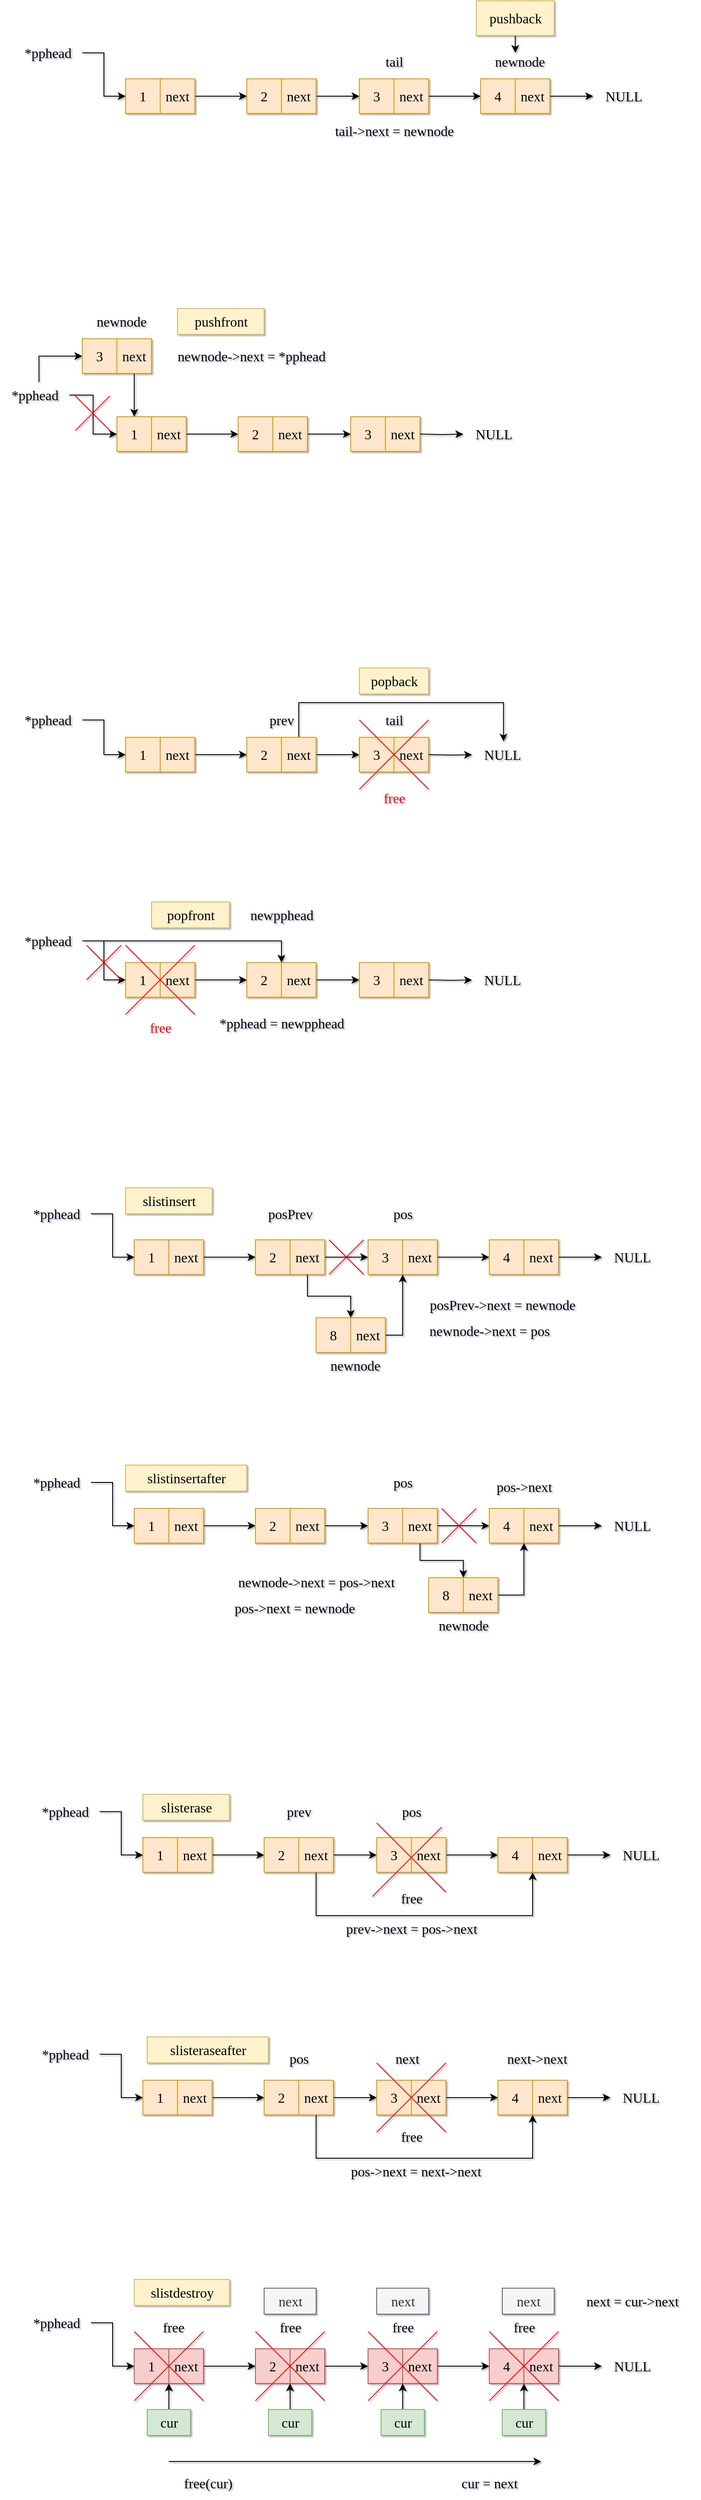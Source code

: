 <mxfile version="20.2.3" type="device"><diagram id="6a1qZzEnD82FJUinl6TK" name="第 1 页"><mxGraphModel dx="1038" dy="649" grid="1" gridSize="10" guides="1" tooltips="1" connect="1" arrows="1" fold="1" page="1" pageScale="1" pageWidth="1300" pageHeight="3500" math="0" shadow="1"><root><mxCell id="0"/><mxCell id="1" parent="0"/><mxCell id="X1ggLFSbKKaiyyPGLgh6-20" value="&lt;font style=&quot;font-size: 16px;&quot;&gt;1&lt;/font&gt;" style="whiteSpace=wrap;html=1;aspect=fixed;fontFamily=Comic Sans MS;fontSize=16;fillColor=#ffe6cc;strokeColor=#d79b00;" parent="1" vertex="1"><mxGeometry x="240" y="280" width="40" height="40" as="geometry"/></mxCell><mxCell id="X1ggLFSbKKaiyyPGLgh6-30" style="edgeStyle=orthogonalEdgeStyle;rounded=0;orthogonalLoop=1;jettySize=auto;html=1;entryX=0;entryY=0.5;entryDx=0;entryDy=0;fontFamily=Comic Sans MS;fontSize=16;fillColor=#ffe6cc;strokeColor=#000000;" parent="1" source="X1ggLFSbKKaiyyPGLgh6-21" target="X1ggLFSbKKaiyyPGLgh6-22" edge="1"><mxGeometry relative="1" as="geometry"/></mxCell><mxCell id="X1ggLFSbKKaiyyPGLgh6-21" value="&lt;font style=&quot;font-size: 16px;&quot;&gt;next&lt;/font&gt;" style="whiteSpace=wrap;html=1;aspect=fixed;fontFamily=Comic Sans MS;fontSize=16;fillColor=#ffe6cc;strokeColor=#d79b00;" parent="1" vertex="1"><mxGeometry x="280" y="280" width="40" height="40" as="geometry"/></mxCell><mxCell id="X1ggLFSbKKaiyyPGLgh6-22" value="&lt;font style=&quot;font-size: 16px;&quot;&gt;2&lt;/font&gt;" style="whiteSpace=wrap;html=1;aspect=fixed;fontFamily=Comic Sans MS;fontSize=16;fillColor=#ffe6cc;strokeColor=#d79b00;" parent="1" vertex="1"><mxGeometry x="380" y="280" width="40" height="40" as="geometry"/></mxCell><mxCell id="X1ggLFSbKKaiyyPGLgh6-31" style="edgeStyle=orthogonalEdgeStyle;rounded=0;orthogonalLoop=1;jettySize=auto;html=1;entryX=0;entryY=0.5;entryDx=0;entryDy=0;fontFamily=Comic Sans MS;fontSize=16;fillColor=#ffe6cc;strokeColor=#000000;" parent="1" source="X1ggLFSbKKaiyyPGLgh6-23" target="X1ggLFSbKKaiyyPGLgh6-24" edge="1"><mxGeometry relative="1" as="geometry"/></mxCell><mxCell id="X1ggLFSbKKaiyyPGLgh6-23" value="&lt;font style=&quot;font-size: 16px;&quot;&gt;next&lt;/font&gt;" style="whiteSpace=wrap;html=1;aspect=fixed;fontFamily=Comic Sans MS;fontSize=16;fillColor=#ffe6cc;strokeColor=#d79b00;" parent="1" vertex="1"><mxGeometry x="420" y="280" width="40" height="40" as="geometry"/></mxCell><mxCell id="X1ggLFSbKKaiyyPGLgh6-24" value="&lt;font style=&quot;font-size: 16px;&quot;&gt;3&lt;/font&gt;" style="whiteSpace=wrap;html=1;aspect=fixed;fontFamily=Comic Sans MS;fontSize=16;fillColor=#ffe6cc;strokeColor=#d79b00;" parent="1" vertex="1"><mxGeometry x="510" y="280" width="40" height="40" as="geometry"/></mxCell><mxCell id="X1ggLFSbKKaiyyPGLgh6-34" value="" style="edgeStyle=orthogonalEdgeStyle;rounded=0;orthogonalLoop=1;jettySize=auto;html=1;fontFamily=Comic Sans MS;fontSize=16;fillColor=#ffe6cc;strokeColor=#000000;" parent="1" source="X1ggLFSbKKaiyyPGLgh6-25" target="X1ggLFSbKKaiyyPGLgh6-33" edge="1"><mxGeometry relative="1" as="geometry"/></mxCell><mxCell id="X1ggLFSbKKaiyyPGLgh6-25" value="&lt;font style=&quot;font-size: 16px;&quot;&gt;next&lt;/font&gt;" style="whiteSpace=wrap;html=1;aspect=fixed;fontFamily=Comic Sans MS;fontSize=16;fillColor=#ffe6cc;strokeColor=#d79b00;" parent="1" vertex="1"><mxGeometry x="550" y="280" width="40" height="40" as="geometry"/></mxCell><mxCell id="X1ggLFSbKKaiyyPGLgh6-28" style="edgeStyle=orthogonalEdgeStyle;rounded=0;orthogonalLoop=1;jettySize=auto;html=1;entryX=0;entryY=0.5;entryDx=0;entryDy=0;fontFamily=Comic Sans MS;fontSize=18;fillColor=#ffe6cc;strokeColor=#000000;" parent="1" source="X1ggLFSbKKaiyyPGLgh6-26" target="X1ggLFSbKKaiyyPGLgh6-20" edge="1"><mxGeometry relative="1" as="geometry"/></mxCell><mxCell id="X1ggLFSbKKaiyyPGLgh6-26" value="&lt;font style=&quot;font-size: 16px;&quot;&gt;*pphead&lt;/font&gt;" style="text;html=1;align=center;verticalAlign=middle;resizable=0;points=[];autosize=1;fontSize=18;fontFamily=Comic Sans MS;" parent="1" vertex="1"><mxGeometry x="110" y="230" width="80" height="40" as="geometry"/></mxCell><mxCell id="X1ggLFSbKKaiyyPGLgh6-32" value="&lt;font style=&quot;font-size: 16px;&quot;&gt;tail&lt;/font&gt;" style="text;html=1;align=center;verticalAlign=middle;resizable=0;points=[];autosize=1;fontSize=18;fontFamily=Comic Sans MS;" parent="1" vertex="1"><mxGeometry x="525" y="240" width="50" height="40" as="geometry"/></mxCell><mxCell id="X1ggLFSbKKaiyyPGLgh6-33" value="4" style="whiteSpace=wrap;html=1;aspect=fixed;fontFamily=Comic Sans MS;fontSize=16;fillColor=#ffe6cc;strokeColor=#d79b00;" parent="1" vertex="1"><mxGeometry x="650" y="280" width="40" height="40" as="geometry"/></mxCell><mxCell id="X1ggLFSbKKaiyyPGLgh6-38" value="" style="edgeStyle=orthogonalEdgeStyle;rounded=0;orthogonalLoop=1;jettySize=auto;html=1;fontFamily=Comic Sans MS;fontSize=16;fillColor=#ffe6cc;strokeColor=#000000;" parent="1" source="X1ggLFSbKKaiyyPGLgh6-35" target="X1ggLFSbKKaiyyPGLgh6-37" edge="1"><mxGeometry relative="1" as="geometry"/></mxCell><mxCell id="X1ggLFSbKKaiyyPGLgh6-35" value="&lt;font style=&quot;font-size: 16px;&quot;&gt;next&lt;/font&gt;" style="whiteSpace=wrap;html=1;aspect=fixed;fontFamily=Comic Sans MS;fontSize=16;fillColor=#ffe6cc;strokeColor=#d79b00;" parent="1" vertex="1"><mxGeometry x="690" y="280" width="40" height="40" as="geometry"/></mxCell><mxCell id="X1ggLFSbKKaiyyPGLgh6-36" value="&lt;font style=&quot;font-size: 16px;&quot;&gt;newnode&lt;/font&gt;" style="text;html=1;align=center;verticalAlign=middle;resizable=0;points=[];autosize=1;fontSize=18;fontFamily=Comic Sans MS;" parent="1" vertex="1"><mxGeometry x="650" y="240" width="90" height="40" as="geometry"/></mxCell><mxCell id="X1ggLFSbKKaiyyPGLgh6-37" value="NULL" style="text;html=1;align=center;verticalAlign=middle;resizable=0;points=[];autosize=1;fontSize=16;fontFamily=Comic Sans MS;" parent="1" vertex="1"><mxGeometry x="780" y="285" width="70" height="30" as="geometry"/></mxCell><mxCell id="X1ggLFSbKKaiyyPGLgh6-42" value="" style="edgeStyle=orthogonalEdgeStyle;rounded=0;orthogonalLoop=1;jettySize=auto;html=1;fontFamily=Comic Sans MS;fontSize=15;strokeColor=#000000;" parent="1" source="X1ggLFSbKKaiyyPGLgh6-39" edge="1"><mxGeometry relative="1" as="geometry"><mxPoint x="690" y="250" as="targetPoint"/></mxGeometry></mxCell><mxCell id="X1ggLFSbKKaiyyPGLgh6-39" value="&lt;font style=&quot;font-size: 16px;&quot;&gt;pushback&lt;/font&gt;" style="text;html=1;align=center;verticalAlign=middle;resizable=0;points=[];autosize=1;strokeColor=#d6b656;fillColor=#fff2cc;fontSize=18;fontFamily=Comic Sans MS;" parent="1" vertex="1"><mxGeometry x="645" y="190" width="90" height="40" as="geometry"/></mxCell><mxCell id="X1ggLFSbKKaiyyPGLgh6-41" value="&lt;font style=&quot;font-size: 16px;&quot;&gt;tail-&amp;gt;next = newnode&lt;/font&gt;" style="text;html=1;align=center;verticalAlign=middle;resizable=0;points=[];autosize=1;fontSize=18;fontFamily=Comic Sans MS;" parent="1" vertex="1"><mxGeometry x="460" y="320" width="180" height="40" as="geometry"/></mxCell><mxCell id="X1ggLFSbKKaiyyPGLgh6-44" value="&lt;font style=&quot;font-size: 16px;&quot;&gt;1&lt;/font&gt;" style="whiteSpace=wrap;html=1;aspect=fixed;fontFamily=Comic Sans MS;fontSize=16;fillColor=#ffe6cc;strokeColor=#d79b00;" parent="1" vertex="1"><mxGeometry x="230" y="670" width="40" height="40" as="geometry"/></mxCell><mxCell id="X1ggLFSbKKaiyyPGLgh6-45" style="edgeStyle=orthogonalEdgeStyle;rounded=0;orthogonalLoop=1;jettySize=auto;html=1;entryX=0;entryY=0.5;entryDx=0;entryDy=0;fontFamily=Comic Sans MS;fontSize=16;fillColor=#ffe6cc;strokeColor=#000000;" parent="1" source="X1ggLFSbKKaiyyPGLgh6-46" target="X1ggLFSbKKaiyyPGLgh6-47" edge="1"><mxGeometry relative="1" as="geometry"/></mxCell><mxCell id="X1ggLFSbKKaiyyPGLgh6-46" value="&lt;font style=&quot;font-size: 16px;&quot;&gt;next&lt;/font&gt;" style="whiteSpace=wrap;html=1;aspect=fixed;fontFamily=Comic Sans MS;fontSize=16;fillColor=#ffe6cc;strokeColor=#d79b00;" parent="1" vertex="1"><mxGeometry x="270" y="670" width="40" height="40" as="geometry"/></mxCell><mxCell id="X1ggLFSbKKaiyyPGLgh6-47" value="&lt;font style=&quot;font-size: 16px;&quot;&gt;2&lt;/font&gt;" style="whiteSpace=wrap;html=1;aspect=fixed;fontFamily=Comic Sans MS;fontSize=16;fillColor=#ffe6cc;strokeColor=#d79b00;" parent="1" vertex="1"><mxGeometry x="370" y="670" width="40" height="40" as="geometry"/></mxCell><mxCell id="X1ggLFSbKKaiyyPGLgh6-48" style="edgeStyle=orthogonalEdgeStyle;rounded=0;orthogonalLoop=1;jettySize=auto;html=1;entryX=0;entryY=0.5;entryDx=0;entryDy=0;fontFamily=Comic Sans MS;fontSize=16;fillColor=#ffe6cc;strokeColor=#000000;" parent="1" source="X1ggLFSbKKaiyyPGLgh6-49" target="X1ggLFSbKKaiyyPGLgh6-50" edge="1"><mxGeometry relative="1" as="geometry"/></mxCell><mxCell id="X1ggLFSbKKaiyyPGLgh6-49" value="&lt;font style=&quot;font-size: 16px;&quot;&gt;next&lt;/font&gt;" style="whiteSpace=wrap;html=1;aspect=fixed;fontFamily=Comic Sans MS;fontSize=16;fillColor=#ffe6cc;strokeColor=#d79b00;" parent="1" vertex="1"><mxGeometry x="410" y="670" width="40" height="40" as="geometry"/></mxCell><mxCell id="X1ggLFSbKKaiyyPGLgh6-50" value="&lt;font style=&quot;font-size: 16px;&quot;&gt;3&lt;/font&gt;" style="whiteSpace=wrap;html=1;aspect=fixed;fontFamily=Comic Sans MS;fontSize=16;fillColor=#ffe6cc;strokeColor=#d79b00;" parent="1" vertex="1"><mxGeometry x="500" y="670" width="40" height="40" as="geometry"/></mxCell><mxCell id="X1ggLFSbKKaiyyPGLgh6-52" value="&lt;font style=&quot;font-size: 16px;&quot;&gt;next&lt;/font&gt;" style="whiteSpace=wrap;html=1;aspect=fixed;fontFamily=Comic Sans MS;fontSize=16;fillColor=#ffe6cc;strokeColor=#d79b00;" parent="1" vertex="1"><mxGeometry x="540" y="670" width="40" height="40" as="geometry"/></mxCell><mxCell id="X1ggLFSbKKaiyyPGLgh6-53" style="edgeStyle=orthogonalEdgeStyle;rounded=0;orthogonalLoop=1;jettySize=auto;html=1;entryX=0;entryY=0.5;entryDx=0;entryDy=0;fontFamily=Comic Sans MS;fontSize=16;" parent="1" source="X1ggLFSbKKaiyyPGLgh6-54" target="X1ggLFSbKKaiyyPGLgh6-44" edge="1"><mxGeometry relative="1" as="geometry"/></mxCell><mxCell id="X1ggLFSbKKaiyyPGLgh6-69" style="edgeStyle=orthogonalEdgeStyle;rounded=0;orthogonalLoop=1;jettySize=auto;html=1;fontFamily=Comic Sans MS;fontSize=16;entryX=0;entryY=0.5;entryDx=0;entryDy=0;" parent="1" source="X1ggLFSbKKaiyyPGLgh6-54" target="X1ggLFSbKKaiyyPGLgh6-64" edge="1"><mxGeometry relative="1" as="geometry"><mxPoint x="135" y="590" as="targetPoint"/><Array as="points"><mxPoint x="140" y="600"/></Array></mxGeometry></mxCell><mxCell id="X1ggLFSbKKaiyyPGLgh6-54" value="*pphead" style="text;html=1;align=center;verticalAlign=middle;resizable=0;points=[];autosize=1;fontSize=16;fontFamily=Comic Sans MS;" parent="1" vertex="1"><mxGeometry x="95" y="630" width="80" height="30" as="geometry"/></mxCell><mxCell id="X1ggLFSbKKaiyyPGLgh6-57" value="" style="edgeStyle=orthogonalEdgeStyle;rounded=0;orthogonalLoop=1;jettySize=auto;html=1;fontFamily=Comic Sans MS;fontSize=16;fillColor=#ffe6cc;strokeColor=#000000;" parent="1" target="X1ggLFSbKKaiyyPGLgh6-60" edge="1"><mxGeometry relative="1" as="geometry"><mxPoint x="580" y="690" as="sourcePoint"/></mxGeometry></mxCell><mxCell id="X1ggLFSbKKaiyyPGLgh6-60" value="NULL" style="text;html=1;align=center;verticalAlign=middle;resizable=0;points=[];autosize=1;fontSize=16;fontFamily=Comic Sans MS;" parent="1" vertex="1"><mxGeometry x="630" y="675" width="70" height="30" as="geometry"/></mxCell><mxCell id="X1ggLFSbKKaiyyPGLgh6-64" value="&lt;font style=&quot;font-size: 16px;&quot;&gt;3&lt;/font&gt;" style="whiteSpace=wrap;html=1;aspect=fixed;fontFamily=Comic Sans MS;fontSize=16;fillColor=#ffe6cc;strokeColor=#d79b00;" parent="1" vertex="1"><mxGeometry x="190" y="580" width="40" height="40" as="geometry"/></mxCell><mxCell id="X1ggLFSbKKaiyyPGLgh6-67" style="edgeStyle=orthogonalEdgeStyle;rounded=0;orthogonalLoop=1;jettySize=auto;html=1;entryX=0.5;entryY=0;entryDx=0;entryDy=0;fontFamily=Comic Sans MS;fontSize=16;" parent="1" source="X1ggLFSbKKaiyyPGLgh6-65" target="X1ggLFSbKKaiyyPGLgh6-44" edge="1"><mxGeometry relative="1" as="geometry"/></mxCell><mxCell id="X1ggLFSbKKaiyyPGLgh6-65" value="&lt;font style=&quot;font-size: 16px;&quot;&gt;next&lt;/font&gt;" style="whiteSpace=wrap;html=1;aspect=fixed;fontFamily=Comic Sans MS;fontSize=16;fillColor=#ffe6cc;strokeColor=#d79b00;" parent="1" vertex="1"><mxGeometry x="230" y="580" width="40" height="40" as="geometry"/></mxCell><mxCell id="X1ggLFSbKKaiyyPGLgh6-68" value="&lt;font style=&quot;font-size: 16px;&quot;&gt;newnode&lt;/font&gt;" style="text;html=1;align=center;verticalAlign=middle;resizable=0;points=[];autosize=1;strokeColor=none;fillColor=none;fontSize=16;fontFamily=Comic Sans MS;" parent="1" vertex="1"><mxGeometry x="190" y="545" width="90" height="30" as="geometry"/></mxCell><mxCell id="X1ggLFSbKKaiyyPGLgh6-70" value="&lt;font style=&quot;font-size: 16px;&quot;&gt;newnode-&amp;gt;next = *pphead&lt;/font&gt;" style="text;html=1;align=center;verticalAlign=middle;resizable=0;points=[];autosize=1;strokeColor=none;fillColor=none;fontSize=16;fontFamily=Comic Sans MS;" parent="1" vertex="1"><mxGeometry x="280" y="585" width="210" height="30" as="geometry"/></mxCell><mxCell id="X1ggLFSbKKaiyyPGLgh6-71" value="pushfront" style="text;html=1;align=center;verticalAlign=middle;resizable=0;points=[];autosize=1;strokeColor=#d6b656;fillColor=#fff2cc;fontSize=16;fontFamily=Comic Sans MS;" parent="1" vertex="1"><mxGeometry x="300" y="545" width="100" height="30" as="geometry"/></mxCell><mxCell id="X1ggLFSbKKaiyyPGLgh6-73" value="&lt;font style=&quot;font-size: 16px;&quot;&gt;1&lt;/font&gt;" style="whiteSpace=wrap;html=1;aspect=fixed;fontFamily=Comic Sans MS;fontSize=16;fillColor=#ffe6cc;strokeColor=#d79b00;" parent="1" vertex="1"><mxGeometry x="240" y="1040" width="40" height="40" as="geometry"/></mxCell><mxCell id="X1ggLFSbKKaiyyPGLgh6-74" style="edgeStyle=orthogonalEdgeStyle;rounded=0;orthogonalLoop=1;jettySize=auto;html=1;entryX=0;entryY=0.5;entryDx=0;entryDy=0;fontFamily=Comic Sans MS;fontSize=16;fillColor=#ffe6cc;strokeColor=#000000;" parent="1" source="X1ggLFSbKKaiyyPGLgh6-75" target="X1ggLFSbKKaiyyPGLgh6-76" edge="1"><mxGeometry relative="1" as="geometry"/></mxCell><mxCell id="X1ggLFSbKKaiyyPGLgh6-75" value="&lt;font style=&quot;font-size: 16px;&quot;&gt;next&lt;/font&gt;" style="whiteSpace=wrap;html=1;aspect=fixed;fontFamily=Comic Sans MS;fontSize=16;fillColor=#ffe6cc;strokeColor=#d79b00;" parent="1" vertex="1"><mxGeometry x="280" y="1040" width="40" height="40" as="geometry"/></mxCell><mxCell id="X1ggLFSbKKaiyyPGLgh6-76" value="&lt;font style=&quot;font-size: 16px;&quot;&gt;2&lt;/font&gt;" style="whiteSpace=wrap;html=1;aspect=fixed;fontFamily=Comic Sans MS;fontSize=16;fillColor=#ffe6cc;strokeColor=#d79b00;" parent="1" vertex="1"><mxGeometry x="380" y="1040" width="40" height="40" as="geometry"/></mxCell><mxCell id="X1ggLFSbKKaiyyPGLgh6-77" style="edgeStyle=orthogonalEdgeStyle;rounded=0;orthogonalLoop=1;jettySize=auto;html=1;entryX=0;entryY=0.5;entryDx=0;entryDy=0;fontFamily=Comic Sans MS;fontSize=16;fillColor=#ffe6cc;strokeColor=#000000;" parent="1" source="X1ggLFSbKKaiyyPGLgh6-78" target="X1ggLFSbKKaiyyPGLgh6-79" edge="1"><mxGeometry relative="1" as="geometry"/></mxCell><mxCell id="X1ggLFSbKKaiyyPGLgh6-89" style="edgeStyle=orthogonalEdgeStyle;rounded=0;orthogonalLoop=1;jettySize=auto;html=1;fontFamily=Comic Sans MS;fontSize=16;fontColor=#000000;strokeColor=#000000;entryX=0.52;entryY=-0.007;entryDx=0;entryDy=0;entryPerimeter=0;fillColor=#ffe6cc;" parent="1" source="X1ggLFSbKKaiyyPGLgh6-78" target="X1ggLFSbKKaiyyPGLgh6-84" edge="1"><mxGeometry relative="1" as="geometry"><mxPoint x="440" y="1130" as="targetPoint"/><Array as="points"><mxPoint x="440" y="1000"/><mxPoint x="676" y="1000"/></Array></mxGeometry></mxCell><mxCell id="X1ggLFSbKKaiyyPGLgh6-78" value="&lt;font style=&quot;font-size: 16px;&quot;&gt;next&lt;/font&gt;" style="whiteSpace=wrap;html=1;aspect=fixed;fontFamily=Comic Sans MS;fontSize=16;fillColor=#ffe6cc;strokeColor=#d79b00;" parent="1" vertex="1"><mxGeometry x="420" y="1040" width="40" height="40" as="geometry"/></mxCell><mxCell id="X1ggLFSbKKaiyyPGLgh6-79" value="&lt;font style=&quot;font-size: 16px;&quot;&gt;3&lt;/font&gt;" style="whiteSpace=wrap;html=1;aspect=fixed;fontFamily=Comic Sans MS;fontSize=16;fillColor=#ffe6cc;strokeColor=#d79b00;" parent="1" vertex="1"><mxGeometry x="510" y="1040" width="40" height="40" as="geometry"/></mxCell><mxCell id="X1ggLFSbKKaiyyPGLgh6-80" value="&lt;font style=&quot;font-size: 16px;&quot;&gt;next&lt;/font&gt;" style="whiteSpace=wrap;html=1;aspect=fixed;fontFamily=Comic Sans MS;fontSize=16;fillColor=#ffe6cc;strokeColor=#d79b00;" parent="1" vertex="1"><mxGeometry x="550" y="1040" width="40" height="40" as="geometry"/></mxCell><mxCell id="X1ggLFSbKKaiyyPGLgh6-81" style="edgeStyle=orthogonalEdgeStyle;rounded=0;orthogonalLoop=1;jettySize=auto;html=1;entryX=0;entryY=0.5;entryDx=0;entryDy=0;fontFamily=Comic Sans MS;fontSize=16;fillColor=#ffe6cc;strokeColor=#000000;" parent="1" source="X1ggLFSbKKaiyyPGLgh6-82" target="X1ggLFSbKKaiyyPGLgh6-73" edge="1"><mxGeometry relative="1" as="geometry"/></mxCell><mxCell id="X1ggLFSbKKaiyyPGLgh6-82" value="*pphead" style="text;html=1;align=center;verticalAlign=middle;resizable=0;points=[];autosize=1;fontSize=16;fontFamily=Comic Sans MS;" parent="1" vertex="1"><mxGeometry x="110" y="1005" width="80" height="30" as="geometry"/></mxCell><mxCell id="X1ggLFSbKKaiyyPGLgh6-83" value="" style="edgeStyle=orthogonalEdgeStyle;rounded=0;orthogonalLoop=1;jettySize=auto;html=1;fontFamily=Comic Sans MS;fontSize=16;fillColor=#ffe6cc;strokeColor=#000000;" parent="1" target="X1ggLFSbKKaiyyPGLgh6-84" edge="1"><mxGeometry relative="1" as="geometry"><mxPoint x="590" y="1060" as="sourcePoint"/></mxGeometry></mxCell><mxCell id="X1ggLFSbKKaiyyPGLgh6-84" value="NULL" style="text;html=1;align=center;verticalAlign=middle;resizable=0;points=[];autosize=1;fontSize=16;fontFamily=Comic Sans MS;" parent="1" vertex="1"><mxGeometry x="640" y="1045" width="70" height="30" as="geometry"/></mxCell><mxCell id="X1ggLFSbKKaiyyPGLgh6-85" value="tail" style="text;html=1;align=center;verticalAlign=middle;resizable=0;points=[];autosize=1;fontSize=16;fontFamily=Comic Sans MS;" parent="1" vertex="1"><mxGeometry x="525" y="1005" width="50" height="30" as="geometry"/></mxCell><mxCell id="X1ggLFSbKKaiyyPGLgh6-86" value="prev" style="text;html=1;align=center;verticalAlign=middle;resizable=0;points=[];autosize=1;fontSize=16;fontFamily=Comic Sans MS;" parent="1" vertex="1"><mxGeometry x="390" y="1005" width="60" height="30" as="geometry"/></mxCell><mxCell id="X1ggLFSbKKaiyyPGLgh6-87" value="" style="endArrow=none;html=1;fontFamily=Comic Sans MS;fontSize=16;fontColor=#000000;rounded=0;strokeColor=#FF0000;fillColor=#ffe6cc;" parent="1" edge="1"><mxGeometry width="50" height="50" relative="1" as="geometry"><mxPoint x="510" y="1100" as="sourcePoint"/><mxPoint x="590" y="1020" as="targetPoint"/></mxGeometry></mxCell><mxCell id="X1ggLFSbKKaiyyPGLgh6-88" value="" style="endArrow=none;html=1;rounded=0;fontFamily=Comic Sans MS;fontSize=16;fontColor=#000000;strokeColor=#FF0000;fillColor=#ffe6cc;" parent="1" edge="1"><mxGeometry width="50" height="50" relative="1" as="geometry"><mxPoint x="590" y="1100" as="sourcePoint"/><mxPoint x="510" y="1020" as="targetPoint"/></mxGeometry></mxCell><mxCell id="X1ggLFSbKKaiyyPGLgh6-90" value="&lt;font color=&quot;#ff0000&quot;&gt;free&lt;/font&gt;" style="text;html=1;align=center;verticalAlign=middle;resizable=0;points=[];autosize=1;strokeColor=none;fillColor=none;fontSize=16;fontFamily=Comic Sans MS;fontColor=#000000;" parent="1" vertex="1"><mxGeometry x="520" y="1095" width="60" height="30" as="geometry"/></mxCell><mxCell id="X1ggLFSbKKaiyyPGLgh6-91" value="&lt;font color=&quot;#000000&quot;&gt;popback&lt;/font&gt;" style="text;html=1;align=center;verticalAlign=middle;resizable=0;points=[];autosize=1;strokeColor=#d6b656;fillColor=#fff2cc;fontSize=16;fontFamily=Comic Sans MS;" parent="1" vertex="1"><mxGeometry x="510" y="960" width="80" height="30" as="geometry"/></mxCell><mxCell id="X1ggLFSbKKaiyyPGLgh6-92" value="&lt;font style=&quot;font-size: 16px;&quot;&gt;1&lt;/font&gt;" style="whiteSpace=wrap;html=1;aspect=fixed;fontFamily=Comic Sans MS;fontSize=16;fillColor=#ffe6cc;strokeColor=#d79b00;" parent="1" vertex="1"><mxGeometry x="240" y="1300" width="40" height="40" as="geometry"/></mxCell><mxCell id="X1ggLFSbKKaiyyPGLgh6-93" style="edgeStyle=orthogonalEdgeStyle;rounded=0;orthogonalLoop=1;jettySize=auto;html=1;entryX=0;entryY=0.5;entryDx=0;entryDy=0;fontFamily=Comic Sans MS;fontSize=16;fillColor=#f8cecc;strokeColor=#000000;" parent="1" source="X1ggLFSbKKaiyyPGLgh6-94" target="X1ggLFSbKKaiyyPGLgh6-95" edge="1"><mxGeometry relative="1" as="geometry"/></mxCell><mxCell id="X1ggLFSbKKaiyyPGLgh6-94" value="&lt;font style=&quot;font-size: 16px;&quot;&gt;next&lt;/font&gt;" style="whiteSpace=wrap;html=1;aspect=fixed;fontFamily=Comic Sans MS;fontSize=16;fillColor=#ffe6cc;strokeColor=#d79b00;" parent="1" vertex="1"><mxGeometry x="280" y="1300" width="40" height="40" as="geometry"/></mxCell><mxCell id="X1ggLFSbKKaiyyPGLgh6-95" value="&lt;font style=&quot;font-size: 16px;&quot;&gt;2&lt;/font&gt;" style="whiteSpace=wrap;html=1;aspect=fixed;fontFamily=Comic Sans MS;fontSize=16;fillColor=#ffe6cc;strokeColor=#d79b00;" parent="1" vertex="1"><mxGeometry x="380" y="1300" width="40" height="40" as="geometry"/></mxCell><mxCell id="X1ggLFSbKKaiyyPGLgh6-96" style="edgeStyle=orthogonalEdgeStyle;rounded=0;orthogonalLoop=1;jettySize=auto;html=1;entryX=0;entryY=0.5;entryDx=0;entryDy=0;fontFamily=Comic Sans MS;fontSize=16;fillColor=#f8cecc;strokeColor=#000000;" parent="1" source="X1ggLFSbKKaiyyPGLgh6-97" target="X1ggLFSbKKaiyyPGLgh6-98" edge="1"><mxGeometry relative="1" as="geometry"/></mxCell><mxCell id="X1ggLFSbKKaiyyPGLgh6-97" value="&lt;font style=&quot;font-size: 16px;&quot;&gt;next&lt;/font&gt;" style="whiteSpace=wrap;html=1;aspect=fixed;fontFamily=Comic Sans MS;fontSize=16;fillColor=#ffe6cc;strokeColor=#d79b00;" parent="1" vertex="1"><mxGeometry x="420" y="1300" width="40" height="40" as="geometry"/></mxCell><mxCell id="X1ggLFSbKKaiyyPGLgh6-98" value="&lt;font style=&quot;font-size: 16px;&quot;&gt;3&lt;/font&gt;" style="whiteSpace=wrap;html=1;aspect=fixed;fontFamily=Comic Sans MS;fontSize=16;fillColor=#ffe6cc;strokeColor=#d79b00;" parent="1" vertex="1"><mxGeometry x="510" y="1300" width="40" height="40" as="geometry"/></mxCell><mxCell id="X1ggLFSbKKaiyyPGLgh6-99" value="&lt;font style=&quot;font-size: 16px;&quot;&gt;next&lt;/font&gt;" style="whiteSpace=wrap;html=1;aspect=fixed;fontFamily=Comic Sans MS;fontSize=16;fillColor=#ffe6cc;strokeColor=#d79b00;" parent="1" vertex="1"><mxGeometry x="550" y="1300" width="40" height="40" as="geometry"/></mxCell><mxCell id="X1ggLFSbKKaiyyPGLgh6-100" style="edgeStyle=orthogonalEdgeStyle;rounded=0;orthogonalLoop=1;jettySize=auto;html=1;entryX=0;entryY=0.5;entryDx=0;entryDy=0;fontFamily=Comic Sans MS;fontSize=16;" parent="1" source="X1ggLFSbKKaiyyPGLgh6-101" target="X1ggLFSbKKaiyyPGLgh6-92" edge="1"><mxGeometry relative="1" as="geometry"/></mxCell><mxCell id="X1ggLFSbKKaiyyPGLgh6-106" style="edgeStyle=orthogonalEdgeStyle;rounded=0;orthogonalLoop=1;jettySize=auto;html=1;entryX=0;entryY=0;entryDx=0;entryDy=0;fontFamily=Comic Sans MS;fontSize=16;fontColor=#000000;strokeColor=#000000;" parent="1" source="X1ggLFSbKKaiyyPGLgh6-101" target="X1ggLFSbKKaiyyPGLgh6-97" edge="1"><mxGeometry relative="1" as="geometry"/></mxCell><mxCell id="X1ggLFSbKKaiyyPGLgh6-101" value="*pphead" style="text;html=1;align=center;verticalAlign=middle;resizable=0;points=[];autosize=1;fontSize=16;fontFamily=Comic Sans MS;" parent="1" vertex="1"><mxGeometry x="110" y="1260" width="80" height="30" as="geometry"/></mxCell><mxCell id="X1ggLFSbKKaiyyPGLgh6-102" value="" style="edgeStyle=orthogonalEdgeStyle;rounded=0;orthogonalLoop=1;jettySize=auto;html=1;fontFamily=Comic Sans MS;fontSize=16;" parent="1" target="X1ggLFSbKKaiyyPGLgh6-103" edge="1"><mxGeometry relative="1" as="geometry"><mxPoint x="590" y="1320" as="sourcePoint"/></mxGeometry></mxCell><mxCell id="X1ggLFSbKKaiyyPGLgh6-103" value="NULL" style="text;html=1;align=center;verticalAlign=middle;resizable=0;points=[];autosize=1;fontSize=16;fontFamily=Comic Sans MS;" parent="1" vertex="1"><mxGeometry x="640" y="1305" width="70" height="30" as="geometry"/></mxCell><mxCell id="X1ggLFSbKKaiyyPGLgh6-105" value="newpphead" style="text;html=1;align=center;verticalAlign=middle;resizable=0;points=[];autosize=1;strokeColor=none;fillColor=none;fontSize=16;fontFamily=Comic Sans MS;fontColor=#000000;" parent="1" vertex="1"><mxGeometry x="370" y="1230" width="100" height="30" as="geometry"/></mxCell><mxCell id="X1ggLFSbKKaiyyPGLgh6-112" value="" style="endArrow=none;html=1;rounded=0;fontFamily=Comic Sans MS;fontSize=16;fontColor=#000000;strokeColor=#FF0000;" parent="1" edge="1"><mxGeometry width="50" height="50" relative="1" as="geometry"><mxPoint x="320" y="1360" as="sourcePoint"/><mxPoint x="240" y="1280" as="targetPoint"/></mxGeometry></mxCell><mxCell id="X1ggLFSbKKaiyyPGLgh6-113" value="" style="endArrow=none;html=1;fontFamily=Comic Sans MS;fontSize=16;fontColor=#000000;rounded=0;strokeColor=#FF0000;" parent="1" edge="1"><mxGeometry width="50" height="50" relative="1" as="geometry"><mxPoint x="240" y="1360" as="sourcePoint"/><mxPoint x="320" y="1280" as="targetPoint"/></mxGeometry></mxCell><mxCell id="X1ggLFSbKKaiyyPGLgh6-114" value="free" style="text;html=1;align=center;verticalAlign=middle;resizable=0;points=[];autosize=1;strokeColor=none;fillColor=none;fontSize=16;fontFamily=Comic Sans MS;fontColor=#FF0000;" parent="1" vertex="1"><mxGeometry x="250" y="1360" width="60" height="30" as="geometry"/></mxCell><mxCell id="X1ggLFSbKKaiyyPGLgh6-115" value="&lt;font color=&quot;#000000&quot;&gt;*pphead = newpphead&lt;/font&gt;" style="text;html=1;align=center;verticalAlign=middle;resizable=0;points=[];autosize=1;strokeColor=none;fillColor=none;fontSize=16;fontFamily=Comic Sans MS;fontColor=#FF0000;" parent="1" vertex="1"><mxGeometry x="330" y="1355" width="180" height="30" as="geometry"/></mxCell><mxCell id="X1ggLFSbKKaiyyPGLgh6-116" value="popfront" style="text;html=1;align=center;verticalAlign=middle;resizable=0;points=[];autosize=1;strokeColor=#d6b656;fillColor=#fff2cc;fontSize=16;fontFamily=Comic Sans MS;" parent="1" vertex="1"><mxGeometry x="270" y="1230" width="90" height="30" as="geometry"/></mxCell><mxCell id="X1ggLFSbKKaiyyPGLgh6-118" value="&lt;font style=&quot;font-size: 16px;&quot;&gt;1&lt;/font&gt;" style="whiteSpace=wrap;html=1;aspect=fixed;fontFamily=Comic Sans MS;fontSize=16;fillColor=#ffe6cc;strokeColor=#d79b00;" parent="1" vertex="1"><mxGeometry x="250" y="1620" width="40" height="40" as="geometry"/></mxCell><mxCell id="X1ggLFSbKKaiyyPGLgh6-119" style="edgeStyle=orthogonalEdgeStyle;rounded=0;orthogonalLoop=1;jettySize=auto;html=1;entryX=0;entryY=0.5;entryDx=0;entryDy=0;fontFamily=Comic Sans MS;fontSize=16;fillColor=#ffe6cc;strokeColor=#000000;" parent="1" source="X1ggLFSbKKaiyyPGLgh6-120" target="X1ggLFSbKKaiyyPGLgh6-121" edge="1"><mxGeometry relative="1" as="geometry"/></mxCell><mxCell id="X1ggLFSbKKaiyyPGLgh6-120" value="&lt;font style=&quot;font-size: 16px;&quot;&gt;next&lt;/font&gt;" style="whiteSpace=wrap;html=1;aspect=fixed;fontFamily=Comic Sans MS;fontSize=16;fillColor=#ffe6cc;strokeColor=#d79b00;" parent="1" vertex="1"><mxGeometry x="290" y="1620" width="40" height="40" as="geometry"/></mxCell><mxCell id="X1ggLFSbKKaiyyPGLgh6-121" value="&lt;font style=&quot;font-size: 16px;&quot;&gt;2&lt;/font&gt;" style="whiteSpace=wrap;html=1;aspect=fixed;fontFamily=Comic Sans MS;fontSize=16;fillColor=#ffe6cc;strokeColor=#d79b00;" parent="1" vertex="1"><mxGeometry x="390" y="1620" width="40" height="40" as="geometry"/></mxCell><mxCell id="X1ggLFSbKKaiyyPGLgh6-122" style="edgeStyle=orthogonalEdgeStyle;rounded=0;orthogonalLoop=1;jettySize=auto;html=1;entryX=0;entryY=0.5;entryDx=0;entryDy=0;fontFamily=Comic Sans MS;fontSize=16;fillColor=#ffe6cc;strokeColor=#000000;" parent="1" source="X1ggLFSbKKaiyyPGLgh6-123" target="X1ggLFSbKKaiyyPGLgh6-124" edge="1"><mxGeometry relative="1" as="geometry"/></mxCell><mxCell id="X1ggLFSbKKaiyyPGLgh6-145" style="edgeStyle=orthogonalEdgeStyle;rounded=0;orthogonalLoop=1;jettySize=auto;html=1;entryX=1;entryY=0;entryDx=0;entryDy=0;fontFamily=Comic Sans MS;fontSize=16;fontColor=#000000;strokeColor=#000000;fillColor=#ffe6cc;" parent="1" source="X1ggLFSbKKaiyyPGLgh6-123" target="X1ggLFSbKKaiyyPGLgh6-141" edge="1"><mxGeometry relative="1" as="geometry"/></mxCell><mxCell id="X1ggLFSbKKaiyyPGLgh6-123" value="&lt;font style=&quot;font-size: 16px;&quot;&gt;next&lt;/font&gt;" style="whiteSpace=wrap;html=1;aspect=fixed;fontFamily=Comic Sans MS;fontSize=16;fillColor=#ffe6cc;strokeColor=#d79b00;" parent="1" vertex="1"><mxGeometry x="430" y="1620" width="40" height="40" as="geometry"/></mxCell><mxCell id="X1ggLFSbKKaiyyPGLgh6-124" value="&lt;font style=&quot;font-size: 16px;&quot;&gt;3&lt;/font&gt;" style="whiteSpace=wrap;html=1;aspect=fixed;fontFamily=Comic Sans MS;fontSize=16;fillColor=#ffe6cc;strokeColor=#d79b00;" parent="1" vertex="1"><mxGeometry x="520" y="1620" width="40" height="40" as="geometry"/></mxCell><mxCell id="X1ggLFSbKKaiyyPGLgh6-125" value="" style="edgeStyle=orthogonalEdgeStyle;rounded=0;orthogonalLoop=1;jettySize=auto;html=1;fontFamily=Comic Sans MS;fontSize=16;fillColor=#ffe6cc;strokeColor=#000000;" parent="1" source="X1ggLFSbKKaiyyPGLgh6-126" target="X1ggLFSbKKaiyyPGLgh6-130" edge="1"><mxGeometry relative="1" as="geometry"/></mxCell><mxCell id="X1ggLFSbKKaiyyPGLgh6-126" value="&lt;font style=&quot;font-size: 16px;&quot;&gt;next&lt;/font&gt;" style="whiteSpace=wrap;html=1;aspect=fixed;fontFamily=Comic Sans MS;fontSize=16;fillColor=#ffe6cc;strokeColor=#d79b00;" parent="1" vertex="1"><mxGeometry x="560" y="1620" width="40" height="40" as="geometry"/></mxCell><mxCell id="X1ggLFSbKKaiyyPGLgh6-127" style="edgeStyle=orthogonalEdgeStyle;rounded=0;orthogonalLoop=1;jettySize=auto;html=1;entryX=0;entryY=0.5;entryDx=0;entryDy=0;fontFamily=Comic Sans MS;fontSize=18;" parent="1" source="X1ggLFSbKKaiyyPGLgh6-128" target="X1ggLFSbKKaiyyPGLgh6-118" edge="1"><mxGeometry relative="1" as="geometry"/></mxCell><mxCell id="X1ggLFSbKKaiyyPGLgh6-128" value="&lt;font style=&quot;font-size: 16px;&quot;&gt;*pphead&lt;/font&gt;" style="text;html=1;align=center;verticalAlign=middle;resizable=0;points=[];autosize=1;fontSize=18;fontFamily=Comic Sans MS;" parent="1" vertex="1"><mxGeometry x="120" y="1570" width="80" height="40" as="geometry"/></mxCell><mxCell id="X1ggLFSbKKaiyyPGLgh6-130" value="4" style="whiteSpace=wrap;html=1;aspect=fixed;fontFamily=Comic Sans MS;fontSize=16;fillColor=#ffe6cc;strokeColor=#d79b00;" parent="1" vertex="1"><mxGeometry x="660" y="1620" width="40" height="40" as="geometry"/></mxCell><mxCell id="X1ggLFSbKKaiyyPGLgh6-131" value="" style="edgeStyle=orthogonalEdgeStyle;rounded=0;orthogonalLoop=1;jettySize=auto;html=1;fontFamily=Comic Sans MS;fontSize=16;fillColor=#ffe6cc;strokeColor=#000000;" parent="1" source="X1ggLFSbKKaiyyPGLgh6-132" target="X1ggLFSbKKaiyyPGLgh6-134" edge="1"><mxGeometry relative="1" as="geometry"/></mxCell><mxCell id="X1ggLFSbKKaiyyPGLgh6-132" value="&lt;font style=&quot;font-size: 16px;&quot;&gt;next&lt;/font&gt;" style="whiteSpace=wrap;html=1;aspect=fixed;fontFamily=Comic Sans MS;fontSize=16;fillColor=#ffe6cc;strokeColor=#d79b00;" parent="1" vertex="1"><mxGeometry x="700" y="1620" width="40" height="40" as="geometry"/></mxCell><mxCell id="X1ggLFSbKKaiyyPGLgh6-134" value="NULL" style="text;html=1;align=center;verticalAlign=middle;resizable=0;points=[];autosize=1;fontSize=16;fontFamily=Comic Sans MS;" parent="1" vertex="1"><mxGeometry x="790" y="1625" width="70" height="30" as="geometry"/></mxCell><mxCell id="X1ggLFSbKKaiyyPGLgh6-139" value="pos" style="text;html=1;align=center;verticalAlign=middle;resizable=0;points=[];autosize=1;strokeColor=none;fillColor=none;fontSize=16;fontFamily=Comic Sans MS;fontColor=#000000;" parent="1" vertex="1"><mxGeometry x="535" y="1575" width="50" height="30" as="geometry"/></mxCell><mxCell id="X1ggLFSbKKaiyyPGLgh6-140" value="posPrev" style="text;html=1;align=center;verticalAlign=middle;resizable=0;points=[];autosize=1;strokeColor=none;fillColor=none;fontSize=16;fontFamily=Comic Sans MS;fontColor=#000000;" parent="1" vertex="1"><mxGeometry x="390" y="1575" width="80" height="30" as="geometry"/></mxCell><mxCell id="X1ggLFSbKKaiyyPGLgh6-141" value="8" style="whiteSpace=wrap;html=1;aspect=fixed;fontFamily=Comic Sans MS;fontSize=16;fillColor=#ffe6cc;strokeColor=#d79b00;" parent="1" vertex="1"><mxGeometry x="460" y="1710" width="40" height="40" as="geometry"/></mxCell><mxCell id="X1ggLFSbKKaiyyPGLgh6-146" style="edgeStyle=orthogonalEdgeStyle;rounded=0;orthogonalLoop=1;jettySize=auto;html=1;entryX=0;entryY=1;entryDx=0;entryDy=0;fontFamily=Comic Sans MS;fontSize=16;fontColor=#000000;strokeColor=#000000;fillColor=#ffe6cc;" parent="1" source="X1ggLFSbKKaiyyPGLgh6-142" target="X1ggLFSbKKaiyyPGLgh6-126" edge="1"><mxGeometry relative="1" as="geometry"/></mxCell><mxCell id="X1ggLFSbKKaiyyPGLgh6-142" value="&lt;font style=&quot;font-size: 16px;&quot;&gt;next&lt;/font&gt;" style="whiteSpace=wrap;html=1;aspect=fixed;fontFamily=Comic Sans MS;fontSize=16;fillColor=#ffe6cc;strokeColor=#d79b00;" parent="1" vertex="1"><mxGeometry x="500" y="1710" width="40" height="40" as="geometry"/></mxCell><mxCell id="X1ggLFSbKKaiyyPGLgh6-143" value="newnode" style="text;html=1;align=center;verticalAlign=middle;resizable=0;points=[];autosize=1;strokeColor=none;fillColor=none;fontSize=16;fontFamily=Comic Sans MS;fontColor=#000000;" parent="1" vertex="1"><mxGeometry x="460" y="1750" width="90" height="30" as="geometry"/></mxCell><mxCell id="X1ggLFSbKKaiyyPGLgh6-147" value="slistinsert" style="text;html=1;align=center;verticalAlign=middle;resizable=0;points=[];autosize=1;strokeColor=#d6b656;fillColor=#fff2cc;fontSize=16;fontFamily=Comic Sans MS;" parent="1" vertex="1"><mxGeometry x="240" y="1560" width="100" height="30" as="geometry"/></mxCell><mxCell id="X1ggLFSbKKaiyyPGLgh6-148" value="posPrev-&amp;gt;next = newnode" style="text;html=1;align=center;verticalAlign=middle;resizable=0;points=[];autosize=1;fontSize=16;fontFamily=Comic Sans MS;" parent="1" vertex="1"><mxGeometry x="570" y="1680" width="210" height="30" as="geometry"/></mxCell><mxCell id="X1ggLFSbKKaiyyPGLgh6-149" value="newnode-&amp;gt;next = pos" style="text;html=1;align=center;verticalAlign=middle;resizable=0;points=[];autosize=1;fontSize=16;fontFamily=Comic Sans MS;" parent="1" vertex="1"><mxGeometry x="570" y="1710" width="180" height="30" as="geometry"/></mxCell><mxCell id="X1ggLFSbKKaiyyPGLgh6-151" value="&lt;font style=&quot;font-size: 16px;&quot;&gt;1&lt;/font&gt;" style="whiteSpace=wrap;html=1;aspect=fixed;fontFamily=Comic Sans MS;fontSize=16;fillColor=#ffe6cc;strokeColor=#d79b00;" parent="1" vertex="1"><mxGeometry x="250" y="1930" width="40" height="40" as="geometry"/></mxCell><mxCell id="X1ggLFSbKKaiyyPGLgh6-152" style="edgeStyle=orthogonalEdgeStyle;rounded=0;orthogonalLoop=1;jettySize=auto;html=1;entryX=0;entryY=0.5;entryDx=0;entryDy=0;fontFamily=Comic Sans MS;fontSize=16;fillColor=#ffe6cc;strokeColor=#000000;" parent="1" source="X1ggLFSbKKaiyyPGLgh6-153" target="X1ggLFSbKKaiyyPGLgh6-154" edge="1"><mxGeometry relative="1" as="geometry"/></mxCell><mxCell id="X1ggLFSbKKaiyyPGLgh6-153" value="&lt;font style=&quot;font-size: 16px;&quot;&gt;next&lt;/font&gt;" style="whiteSpace=wrap;html=1;aspect=fixed;fontFamily=Comic Sans MS;fontSize=16;fillColor=#ffe6cc;strokeColor=#d79b00;" parent="1" vertex="1"><mxGeometry x="290" y="1930" width="40" height="40" as="geometry"/></mxCell><mxCell id="X1ggLFSbKKaiyyPGLgh6-154" value="&lt;font style=&quot;font-size: 16px;&quot;&gt;2&lt;/font&gt;" style="whiteSpace=wrap;html=1;aspect=fixed;fontFamily=Comic Sans MS;fontSize=16;fillColor=#ffe6cc;strokeColor=#d79b00;" parent="1" vertex="1"><mxGeometry x="390" y="1930" width="40" height="40" as="geometry"/></mxCell><mxCell id="X1ggLFSbKKaiyyPGLgh6-155" style="edgeStyle=orthogonalEdgeStyle;rounded=0;orthogonalLoop=1;jettySize=auto;html=1;entryX=0;entryY=0.5;entryDx=0;entryDy=0;fontFamily=Comic Sans MS;fontSize=16;fillColor=#ffe6cc;strokeColor=#000000;" parent="1" source="X1ggLFSbKKaiyyPGLgh6-157" target="X1ggLFSbKKaiyyPGLgh6-158" edge="1"><mxGeometry relative="1" as="geometry"/></mxCell><mxCell id="X1ggLFSbKKaiyyPGLgh6-157" value="&lt;font style=&quot;font-size: 16px;&quot;&gt;next&lt;/font&gt;" style="whiteSpace=wrap;html=1;aspect=fixed;fontFamily=Comic Sans MS;fontSize=16;fillColor=#ffe6cc;strokeColor=#d79b00;" parent="1" vertex="1"><mxGeometry x="430" y="1930" width="40" height="40" as="geometry"/></mxCell><mxCell id="X1ggLFSbKKaiyyPGLgh6-158" value="&lt;font style=&quot;font-size: 16px;&quot;&gt;3&lt;/font&gt;" style="whiteSpace=wrap;html=1;aspect=fixed;fontFamily=Comic Sans MS;fontSize=16;fillColor=#ffe6cc;strokeColor=#d79b00;" parent="1" vertex="1"><mxGeometry x="520" y="1930" width="40" height="40" as="geometry"/></mxCell><mxCell id="X1ggLFSbKKaiyyPGLgh6-159" value="" style="edgeStyle=orthogonalEdgeStyle;rounded=0;orthogonalLoop=1;jettySize=auto;html=1;fontFamily=Comic Sans MS;fontSize=16;fillColor=#ffe6cc;strokeColor=#000000;" parent="1" source="X1ggLFSbKKaiyyPGLgh6-160" target="X1ggLFSbKKaiyyPGLgh6-163" edge="1"><mxGeometry relative="1" as="geometry"/></mxCell><mxCell id="X1ggLFSbKKaiyyPGLgh6-178" style="edgeStyle=orthogonalEdgeStyle;rounded=0;orthogonalLoop=1;jettySize=auto;html=1;exitX=0.5;exitY=1;exitDx=0;exitDy=0;entryX=0;entryY=0;entryDx=0;entryDy=0;fontFamily=Comic Sans MS;fontSize=16;fontColor=#000000;strokeColor=#000000;fillColor=#ffe6cc;" parent="1" source="X1ggLFSbKKaiyyPGLgh6-160" target="X1ggLFSbKKaiyyPGLgh6-177" edge="1"><mxGeometry relative="1" as="geometry"/></mxCell><mxCell id="X1ggLFSbKKaiyyPGLgh6-160" value="&lt;font style=&quot;font-size: 16px;&quot;&gt;next&lt;/font&gt;" style="whiteSpace=wrap;html=1;aspect=fixed;fontFamily=Comic Sans MS;fontSize=16;fillColor=#ffe6cc;strokeColor=#d79b00;" parent="1" vertex="1"><mxGeometry x="560" y="1930" width="40" height="40" as="geometry"/></mxCell><mxCell id="X1ggLFSbKKaiyyPGLgh6-161" style="edgeStyle=orthogonalEdgeStyle;rounded=0;orthogonalLoop=1;jettySize=auto;html=1;entryX=0;entryY=0.5;entryDx=0;entryDy=0;fontFamily=Comic Sans MS;fontSize=18;" parent="1" source="X1ggLFSbKKaiyyPGLgh6-162" target="X1ggLFSbKKaiyyPGLgh6-151" edge="1"><mxGeometry relative="1" as="geometry"/></mxCell><mxCell id="X1ggLFSbKKaiyyPGLgh6-162" value="&lt;font style=&quot;font-size: 16px;&quot;&gt;*pphead&lt;/font&gt;" style="text;html=1;align=center;verticalAlign=middle;resizable=0;points=[];autosize=1;fontSize=18;fontFamily=Comic Sans MS;" parent="1" vertex="1"><mxGeometry x="120" y="1880" width="80" height="40" as="geometry"/></mxCell><mxCell id="X1ggLFSbKKaiyyPGLgh6-163" value="4" style="whiteSpace=wrap;html=1;aspect=fixed;fontFamily=Comic Sans MS;fontSize=16;fillColor=#ffe6cc;strokeColor=#d79b00;" parent="1" vertex="1"><mxGeometry x="660" y="1930" width="40" height="40" as="geometry"/></mxCell><mxCell id="X1ggLFSbKKaiyyPGLgh6-164" value="" style="edgeStyle=orthogonalEdgeStyle;rounded=0;orthogonalLoop=1;jettySize=auto;html=1;fontFamily=Comic Sans MS;fontSize=16;fillColor=#ffe6cc;strokeColor=default;" parent="1" source="X1ggLFSbKKaiyyPGLgh6-165" target="X1ggLFSbKKaiyyPGLgh6-166" edge="1"><mxGeometry relative="1" as="geometry"/></mxCell><mxCell id="X1ggLFSbKKaiyyPGLgh6-165" value="&lt;font style=&quot;font-size: 16px;&quot;&gt;next&lt;/font&gt;" style="whiteSpace=wrap;html=1;aspect=fixed;fontFamily=Comic Sans MS;fontSize=16;fillColor=#ffe6cc;strokeColor=#d79b00;" parent="1" vertex="1"><mxGeometry x="700" y="1930" width="40" height="40" as="geometry"/></mxCell><mxCell id="X1ggLFSbKKaiyyPGLgh6-166" value="NULL" style="text;html=1;align=center;verticalAlign=middle;resizable=0;points=[];autosize=1;fontSize=16;fontFamily=Comic Sans MS;" parent="1" vertex="1"><mxGeometry x="790" y="1935" width="70" height="30" as="geometry"/></mxCell><mxCell id="X1ggLFSbKKaiyyPGLgh6-167" value="pos" style="text;html=1;align=center;verticalAlign=middle;resizable=0;points=[];autosize=1;strokeColor=none;fillColor=none;fontSize=16;fontFamily=Comic Sans MS;fontColor=#000000;" parent="1" vertex="1"><mxGeometry x="535" y="1885" width="50" height="30" as="geometry"/></mxCell><mxCell id="X1ggLFSbKKaiyyPGLgh6-173" value="&lt;font style=&quot;font-size: 16px;&quot;&gt;slistinsertafter&lt;/font&gt;" style="text;html=1;align=center;verticalAlign=middle;resizable=0;points=[];autosize=1;strokeColor=#d6b656;fillColor=#fff2cc;fontSize=16;fontFamily=Comic Sans MS;" parent="1" vertex="1"><mxGeometry x="240" y="1880" width="140" height="30" as="geometry"/></mxCell><mxCell id="X1ggLFSbKKaiyyPGLgh6-176" value="8" style="whiteSpace=wrap;html=1;aspect=fixed;fontFamily=Comic Sans MS;fontSize=16;fillColor=#ffe6cc;strokeColor=#d79b00;" parent="1" vertex="1"><mxGeometry x="590" y="2010" width="40" height="40" as="geometry"/></mxCell><mxCell id="X1ggLFSbKKaiyyPGLgh6-179" style="edgeStyle=orthogonalEdgeStyle;rounded=0;orthogonalLoop=1;jettySize=auto;html=1;entryX=0;entryY=1;entryDx=0;entryDy=0;fontFamily=Comic Sans MS;fontSize=16;fontColor=#000000;strokeColor=#000000;fillColor=#ffe6cc;" parent="1" source="X1ggLFSbKKaiyyPGLgh6-177" target="X1ggLFSbKKaiyyPGLgh6-165" edge="1"><mxGeometry relative="1" as="geometry"/></mxCell><mxCell id="X1ggLFSbKKaiyyPGLgh6-177" value="&lt;font style=&quot;font-size: 16px;&quot;&gt;next&lt;/font&gt;" style="whiteSpace=wrap;html=1;aspect=fixed;fontFamily=Comic Sans MS;fontSize=16;fillColor=#ffe6cc;strokeColor=#d79b00;" parent="1" vertex="1"><mxGeometry x="630" y="2010" width="40" height="40" as="geometry"/></mxCell><mxCell id="X1ggLFSbKKaiyyPGLgh6-180" value="newnode" style="text;html=1;align=center;verticalAlign=middle;resizable=0;points=[];autosize=1;fontSize=16;fontFamily=Comic Sans MS;" parent="1" vertex="1"><mxGeometry x="585" y="2050" width="90" height="30" as="geometry"/></mxCell><mxCell id="X1ggLFSbKKaiyyPGLgh6-181" value="pos-&amp;gt;next" style="text;html=1;align=center;verticalAlign=middle;resizable=0;points=[];autosize=1;strokeColor=none;fillColor=none;fontSize=16;fontFamily=Comic Sans MS;fontColor=#000000;" parent="1" vertex="1"><mxGeometry x="650" y="1890" width="100" height="30" as="geometry"/></mxCell><mxCell id="X1ggLFSbKKaiyyPGLgh6-182" value="newnode-&amp;gt;next = pos-&amp;gt;next" style="text;html=1;align=center;verticalAlign=middle;resizable=0;points=[];autosize=1;fontSize=16;fontFamily=Comic Sans MS;" parent="1" vertex="1"><mxGeometry x="350" y="2000" width="220" height="30" as="geometry"/></mxCell><mxCell id="X1ggLFSbKKaiyyPGLgh6-183" value="pos-&amp;gt;next = newnode" style="text;html=1;align=center;verticalAlign=middle;resizable=0;points=[];autosize=1;fontSize=16;fontFamily=Comic Sans MS;" parent="1" vertex="1"><mxGeometry x="345" y="2030" width="180" height="30" as="geometry"/></mxCell><mxCell id="P51EPjrnZmQjkrfaI7oP-1" value="&lt;font style=&quot;font-size: 16px;&quot;&gt;1&lt;/font&gt;" style="whiteSpace=wrap;html=1;aspect=fixed;fontFamily=Comic Sans MS;fontSize=16;fillColor=#ffe6cc;strokeColor=#d79b00;" parent="1" vertex="1"><mxGeometry x="260" y="2310" width="40" height="40" as="geometry"/></mxCell><mxCell id="P51EPjrnZmQjkrfaI7oP-2" style="edgeStyle=orthogonalEdgeStyle;rounded=0;orthogonalLoop=1;jettySize=auto;html=1;entryX=0;entryY=0.5;entryDx=0;entryDy=0;fontFamily=Comic Sans MS;fontSize=16;fillColor=#f8cecc;strokeColor=#000000;" parent="1" source="P51EPjrnZmQjkrfaI7oP-3" target="P51EPjrnZmQjkrfaI7oP-4" edge="1"><mxGeometry relative="1" as="geometry"/></mxCell><mxCell id="P51EPjrnZmQjkrfaI7oP-3" value="&lt;font style=&quot;font-size: 16px;&quot;&gt;next&lt;/font&gt;" style="whiteSpace=wrap;html=1;aspect=fixed;fontFamily=Comic Sans MS;fontSize=16;fillColor=#ffe6cc;strokeColor=#d79b00;" parent="1" vertex="1"><mxGeometry x="300" y="2310" width="40" height="40" as="geometry"/></mxCell><mxCell id="P51EPjrnZmQjkrfaI7oP-4" value="&lt;font style=&quot;font-size: 16px;&quot;&gt;2&lt;/font&gt;" style="whiteSpace=wrap;html=1;aspect=fixed;fontFamily=Comic Sans MS;fontSize=16;fillColor=#ffe6cc;strokeColor=#d79b00;" parent="1" vertex="1"><mxGeometry x="400" y="2310" width="40" height="40" as="geometry"/></mxCell><mxCell id="P51EPjrnZmQjkrfaI7oP-5" style="edgeStyle=orthogonalEdgeStyle;rounded=0;orthogonalLoop=1;jettySize=auto;html=1;entryX=0;entryY=0.5;entryDx=0;entryDy=0;fontFamily=Comic Sans MS;fontSize=16;fillColor=#f8cecc;strokeColor=#000000;" parent="1" source="P51EPjrnZmQjkrfaI7oP-6" target="P51EPjrnZmQjkrfaI7oP-7" edge="1"><mxGeometry relative="1" as="geometry"/></mxCell><mxCell id="P51EPjrnZmQjkrfaI7oP-31" style="edgeStyle=orthogonalEdgeStyle;rounded=0;orthogonalLoop=1;jettySize=auto;html=1;entryX=0;entryY=1;entryDx=0;entryDy=0;fontFamily=Comic Sans MS;fontSize=16;" parent="1" source="P51EPjrnZmQjkrfaI7oP-6" target="P51EPjrnZmQjkrfaI7oP-15" edge="1"><mxGeometry relative="1" as="geometry"><Array as="points"><mxPoint x="460" y="2400"/><mxPoint x="710" y="2400"/></Array></mxGeometry></mxCell><mxCell id="P51EPjrnZmQjkrfaI7oP-6" value="&lt;font style=&quot;font-size: 16px;&quot;&gt;next&lt;/font&gt;" style="whiteSpace=wrap;html=1;aspect=fixed;fontFamily=Comic Sans MS;fontSize=16;fillColor=#ffe6cc;strokeColor=#d79b00;" parent="1" vertex="1"><mxGeometry x="440" y="2310" width="40" height="40" as="geometry"/></mxCell><mxCell id="P51EPjrnZmQjkrfaI7oP-7" value="&lt;font style=&quot;font-size: 16px;&quot;&gt;3&lt;/font&gt;" style="whiteSpace=wrap;html=1;aspect=fixed;fontFamily=Comic Sans MS;fontSize=16;fillColor=#ffe6cc;strokeColor=#d79b00;" parent="1" vertex="1"><mxGeometry x="530" y="2310" width="40" height="40" as="geometry"/></mxCell><mxCell id="P51EPjrnZmQjkrfaI7oP-8" value="" style="edgeStyle=orthogonalEdgeStyle;rounded=0;orthogonalLoop=1;jettySize=auto;html=1;fontFamily=Comic Sans MS;fontSize=16;fillColor=#f8cecc;strokeColor=#000000;" parent="1" source="P51EPjrnZmQjkrfaI7oP-10" target="P51EPjrnZmQjkrfaI7oP-13" edge="1"><mxGeometry relative="1" as="geometry"><Array as="points"><mxPoint x="650" y="2330"/><mxPoint x="650" y="2330"/></Array></mxGeometry></mxCell><mxCell id="P51EPjrnZmQjkrfaI7oP-10" value="&lt;font style=&quot;font-size: 16px;&quot;&gt;next&lt;/font&gt;" style="whiteSpace=wrap;html=1;aspect=fixed;fontFamily=Comic Sans MS;fontSize=16;fillColor=#ffe6cc;strokeColor=#d79b00;" parent="1" vertex="1"><mxGeometry x="570" y="2310" width="40" height="40" as="geometry"/></mxCell><mxCell id="P51EPjrnZmQjkrfaI7oP-11" style="edgeStyle=orthogonalEdgeStyle;rounded=0;orthogonalLoop=1;jettySize=auto;html=1;entryX=0;entryY=0.5;entryDx=0;entryDy=0;fontFamily=Comic Sans MS;fontSize=18;" parent="1" source="P51EPjrnZmQjkrfaI7oP-12" target="P51EPjrnZmQjkrfaI7oP-1" edge="1"><mxGeometry relative="1" as="geometry"/></mxCell><mxCell id="P51EPjrnZmQjkrfaI7oP-12" value="&lt;font style=&quot;font-size: 16px;&quot;&gt;*pphead&lt;/font&gt;" style="text;html=1;align=center;verticalAlign=middle;resizable=0;points=[];autosize=1;fontSize=18;fontFamily=Comic Sans MS;" parent="1" vertex="1"><mxGeometry x="130" y="2260" width="80" height="40" as="geometry"/></mxCell><mxCell id="P51EPjrnZmQjkrfaI7oP-13" value="4" style="whiteSpace=wrap;html=1;aspect=fixed;fontFamily=Comic Sans MS;fontSize=16;fillColor=#ffe6cc;strokeColor=#d79b00;" parent="1" vertex="1"><mxGeometry x="670" y="2310" width="40" height="40" as="geometry"/></mxCell><mxCell id="P51EPjrnZmQjkrfaI7oP-14" value="" style="edgeStyle=orthogonalEdgeStyle;rounded=0;orthogonalLoop=1;jettySize=auto;html=1;fontFamily=Comic Sans MS;fontSize=16;" parent="1" source="P51EPjrnZmQjkrfaI7oP-15" target="P51EPjrnZmQjkrfaI7oP-16" edge="1"><mxGeometry relative="1" as="geometry"/></mxCell><mxCell id="P51EPjrnZmQjkrfaI7oP-15" value="&lt;font style=&quot;font-size: 16px;&quot;&gt;next&lt;/font&gt;" style="whiteSpace=wrap;html=1;aspect=fixed;fontFamily=Comic Sans MS;fontSize=16;fillColor=#ffe6cc;strokeColor=#d79b00;" parent="1" vertex="1"><mxGeometry x="710" y="2310" width="40" height="40" as="geometry"/></mxCell><mxCell id="P51EPjrnZmQjkrfaI7oP-16" value="NULL" style="text;html=1;align=center;verticalAlign=middle;resizable=0;points=[];autosize=1;fontSize=16;fontFamily=Comic Sans MS;" parent="1" vertex="1"><mxGeometry x="800" y="2315" width="70" height="30" as="geometry"/></mxCell><mxCell id="P51EPjrnZmQjkrfaI7oP-17" value="pos" style="text;html=1;align=center;verticalAlign=middle;resizable=0;points=[];autosize=1;strokeColor=none;fillColor=none;fontSize=16;fontFamily=Comic Sans MS;fontColor=#000000;" parent="1" vertex="1"><mxGeometry x="545" y="2265" width="50" height="30" as="geometry"/></mxCell><mxCell id="P51EPjrnZmQjkrfaI7oP-18" value="&lt;font style=&quot;font-size: 16px;&quot;&gt;slisterase&lt;/font&gt;" style="text;html=1;align=center;verticalAlign=middle;resizable=0;points=[];autosize=1;strokeColor=#d6b656;fillColor=#fff2cc;fontSize=16;fontFamily=Comic Sans MS;" parent="1" vertex="1"><mxGeometry x="260" y="2260" width="100" height="30" as="geometry"/></mxCell><mxCell id="P51EPjrnZmQjkrfaI7oP-27" value="&lt;font style=&quot;font-size: 16px;&quot;&gt;prev&lt;/font&gt;" style="text;html=1;align=center;verticalAlign=middle;resizable=0;points=[];autosize=1;strokeColor=none;fillColor=none;fontSize=13;fontFamily=Comic Sans MS;" parent="1" vertex="1"><mxGeometry x="410" y="2265" width="60" height="30" as="geometry"/></mxCell><mxCell id="P51EPjrnZmQjkrfaI7oP-28" value="" style="endArrow=none;html=1;rounded=0;fontFamily=Comic Sans MS;fontSize=16;fontColor=#000000;strokeColor=#FF0000;" parent="1" edge="1"><mxGeometry width="50" height="50" relative="1" as="geometry"><mxPoint x="610" y="2373" as="sourcePoint"/><mxPoint x="530" y="2293" as="targetPoint"/></mxGeometry></mxCell><mxCell id="P51EPjrnZmQjkrfaI7oP-29" value="" style="endArrow=none;html=1;fontFamily=Comic Sans MS;fontSize=16;fontColor=#000000;rounded=0;strokeColor=#FF0000;" parent="1" edge="1"><mxGeometry width="50" height="50" relative="1" as="geometry"><mxPoint x="525" y="2378" as="sourcePoint"/><mxPoint x="605" y="2298" as="targetPoint"/></mxGeometry></mxCell><mxCell id="P51EPjrnZmQjkrfaI7oP-30" value="free" style="text;html=1;align=center;verticalAlign=middle;resizable=0;points=[];autosize=1;strokeColor=none;fillColor=none;fontSize=16;fontFamily=Comic Sans MS;" parent="1" vertex="1"><mxGeometry x="540" y="2365" width="60" height="30" as="geometry"/></mxCell><mxCell id="P51EPjrnZmQjkrfaI7oP-32" value="prev-&amp;gt;next = pos-&amp;gt;next" style="text;html=1;align=center;verticalAlign=middle;resizable=0;points=[];autosize=1;strokeColor=none;fillColor=none;fontSize=16;fontFamily=Comic Sans MS;" parent="1" vertex="1"><mxGeometry x="475" y="2400" width="190" height="30" as="geometry"/></mxCell><mxCell id="P51EPjrnZmQjkrfaI7oP-56" value="&lt;font style=&quot;font-size: 16px;&quot;&gt;1&lt;/font&gt;" style="whiteSpace=wrap;html=1;aspect=fixed;fontFamily=Comic Sans MS;fontSize=16;fillColor=#ffe6cc;strokeColor=#d79b00;" parent="1" vertex="1"><mxGeometry x="260" y="2590" width="40" height="40" as="geometry"/></mxCell><mxCell id="P51EPjrnZmQjkrfaI7oP-57" style="edgeStyle=orthogonalEdgeStyle;rounded=0;orthogonalLoop=1;jettySize=auto;html=1;entryX=0;entryY=0.5;entryDx=0;entryDy=0;fontFamily=Comic Sans MS;fontSize=16;fillColor=#f8cecc;strokeColor=#000000;" parent="1" source="P51EPjrnZmQjkrfaI7oP-58" target="P51EPjrnZmQjkrfaI7oP-59" edge="1"><mxGeometry relative="1" as="geometry"/></mxCell><mxCell id="P51EPjrnZmQjkrfaI7oP-58" value="&lt;font style=&quot;font-size: 16px;&quot;&gt;next&lt;/font&gt;" style="whiteSpace=wrap;html=1;aspect=fixed;fontFamily=Comic Sans MS;fontSize=16;fillColor=#ffe6cc;strokeColor=#d79b00;" parent="1" vertex="1"><mxGeometry x="300" y="2590" width="40" height="40" as="geometry"/></mxCell><mxCell id="P51EPjrnZmQjkrfaI7oP-59" value="&lt;font style=&quot;font-size: 16px;&quot;&gt;2&lt;/font&gt;" style="whiteSpace=wrap;html=1;aspect=fixed;fontFamily=Comic Sans MS;fontSize=16;fillColor=#ffe6cc;strokeColor=#d79b00;" parent="1" vertex="1"><mxGeometry x="400" y="2590" width="40" height="40" as="geometry"/></mxCell><mxCell id="P51EPjrnZmQjkrfaI7oP-60" style="edgeStyle=orthogonalEdgeStyle;rounded=0;orthogonalLoop=1;jettySize=auto;html=1;entryX=0;entryY=0.5;entryDx=0;entryDy=0;fontFamily=Comic Sans MS;fontSize=16;fillColor=#f8cecc;strokeColor=#000000;" parent="1" source="P51EPjrnZmQjkrfaI7oP-62" target="P51EPjrnZmQjkrfaI7oP-63" edge="1"><mxGeometry relative="1" as="geometry"/></mxCell><mxCell id="P51EPjrnZmQjkrfaI7oP-82" style="edgeStyle=orthogonalEdgeStyle;rounded=0;orthogonalLoop=1;jettySize=auto;html=1;entryX=0;entryY=1;entryDx=0;entryDy=0;fontFamily=Comic Sans MS;fontSize=16;" parent="1" source="P51EPjrnZmQjkrfaI7oP-62" target="P51EPjrnZmQjkrfaI7oP-70" edge="1"><mxGeometry relative="1" as="geometry"><Array as="points"><mxPoint x="460" y="2680"/><mxPoint x="710" y="2680"/></Array></mxGeometry></mxCell><mxCell id="P51EPjrnZmQjkrfaI7oP-62" value="&lt;font style=&quot;font-size: 16px;&quot;&gt;next&lt;/font&gt;" style="whiteSpace=wrap;html=1;aspect=fixed;fontFamily=Comic Sans MS;fontSize=16;fillColor=#ffe6cc;strokeColor=#d79b00;" parent="1" vertex="1"><mxGeometry x="440" y="2590" width="40" height="40" as="geometry"/></mxCell><mxCell id="P51EPjrnZmQjkrfaI7oP-63" value="&lt;font style=&quot;font-size: 16px;&quot;&gt;3&lt;/font&gt;" style="whiteSpace=wrap;html=1;aspect=fixed;fontFamily=Comic Sans MS;fontSize=16;fillColor=#ffe6cc;strokeColor=#d79b00;" parent="1" vertex="1"><mxGeometry x="530" y="2590" width="40" height="40" as="geometry"/></mxCell><mxCell id="P51EPjrnZmQjkrfaI7oP-64" value="" style="edgeStyle=orthogonalEdgeStyle;rounded=0;orthogonalLoop=1;jettySize=auto;html=1;fontFamily=Comic Sans MS;fontSize=16;fillColor=#f8cecc;strokeColor=#000000;" parent="1" source="P51EPjrnZmQjkrfaI7oP-65" target="P51EPjrnZmQjkrfaI7oP-68" edge="1"><mxGeometry relative="1" as="geometry"/></mxCell><mxCell id="P51EPjrnZmQjkrfaI7oP-65" value="&lt;font style=&quot;font-size: 16px;&quot;&gt;next&lt;/font&gt;" style="whiteSpace=wrap;html=1;aspect=fixed;fontFamily=Comic Sans MS;fontSize=16;fillColor=#ffe6cc;strokeColor=#d79b00;" parent="1" vertex="1"><mxGeometry x="570" y="2590" width="40" height="40" as="geometry"/></mxCell><mxCell id="P51EPjrnZmQjkrfaI7oP-66" style="edgeStyle=orthogonalEdgeStyle;rounded=0;orthogonalLoop=1;jettySize=auto;html=1;entryX=0;entryY=0.5;entryDx=0;entryDy=0;fontFamily=Comic Sans MS;fontSize=18;" parent="1" source="P51EPjrnZmQjkrfaI7oP-67" target="P51EPjrnZmQjkrfaI7oP-56" edge="1"><mxGeometry relative="1" as="geometry"/></mxCell><mxCell id="P51EPjrnZmQjkrfaI7oP-67" value="&lt;font style=&quot;font-size: 16px;&quot;&gt;*pphead&lt;/font&gt;" style="text;html=1;align=center;verticalAlign=middle;resizable=0;points=[];autosize=1;fontSize=18;fontFamily=Comic Sans MS;" parent="1" vertex="1"><mxGeometry x="130" y="2540" width="80" height="40" as="geometry"/></mxCell><mxCell id="P51EPjrnZmQjkrfaI7oP-68" value="4" style="whiteSpace=wrap;html=1;aspect=fixed;fontFamily=Comic Sans MS;fontSize=16;fillColor=#ffe6cc;strokeColor=#d79b00;" parent="1" vertex="1"><mxGeometry x="670" y="2590" width="40" height="40" as="geometry"/></mxCell><mxCell id="P51EPjrnZmQjkrfaI7oP-69" value="" style="edgeStyle=orthogonalEdgeStyle;rounded=0;orthogonalLoop=1;jettySize=auto;html=1;fontFamily=Comic Sans MS;fontSize=16;" parent="1" source="P51EPjrnZmQjkrfaI7oP-70" target="P51EPjrnZmQjkrfaI7oP-71" edge="1"><mxGeometry relative="1" as="geometry"/></mxCell><mxCell id="P51EPjrnZmQjkrfaI7oP-70" value="&lt;font style=&quot;font-size: 16px;&quot;&gt;next&lt;/font&gt;" style="whiteSpace=wrap;html=1;aspect=fixed;fontFamily=Comic Sans MS;fontSize=16;fillColor=#ffe6cc;strokeColor=#d79b00;" parent="1" vertex="1"><mxGeometry x="710" y="2590" width="40" height="40" as="geometry"/></mxCell><mxCell id="P51EPjrnZmQjkrfaI7oP-71" value="NULL" style="text;html=1;align=center;verticalAlign=middle;resizable=0;points=[];autosize=1;fontSize=16;fontFamily=Comic Sans MS;" parent="1" vertex="1"><mxGeometry x="800" y="2595" width="70" height="30" as="geometry"/></mxCell><mxCell id="P51EPjrnZmQjkrfaI7oP-72" value="pos" style="text;html=1;align=center;verticalAlign=middle;resizable=0;points=[];autosize=1;strokeColor=none;fillColor=none;fontSize=16;fontFamily=Comic Sans MS;fontColor=#000000;" parent="1" vertex="1"><mxGeometry x="415" y="2550" width="50" height="30" as="geometry"/></mxCell><mxCell id="P51EPjrnZmQjkrfaI7oP-73" value="&lt;font style=&quot;font-size: 16px;&quot;&gt;slisteraseafter&lt;/font&gt;" style="text;html=1;align=center;verticalAlign=middle;resizable=0;points=[];autosize=1;strokeColor=#d6b656;fillColor=#fff2cc;fontSize=16;fontFamily=Comic Sans MS;" parent="1" vertex="1"><mxGeometry x="265" y="2540" width="140" height="30" as="geometry"/></mxCell><mxCell id="P51EPjrnZmQjkrfaI7oP-75" value="" style="endArrow=none;html=1;rounded=0;fontFamily=Comic Sans MS;fontSize=16;fontColor=#000000;strokeColor=#FF0000;" parent="1" edge="1"><mxGeometry width="50" height="50" relative="1" as="geometry"><mxPoint x="610" y="2650" as="sourcePoint"/><mxPoint x="530" y="2570" as="targetPoint"/></mxGeometry></mxCell><mxCell id="P51EPjrnZmQjkrfaI7oP-76" value="" style="endArrow=none;html=1;fontFamily=Comic Sans MS;fontSize=16;fontColor=#000000;rounded=0;strokeColor=#FF0000;" parent="1" edge="1"><mxGeometry width="50" height="50" relative="1" as="geometry"><mxPoint x="530" y="2650" as="sourcePoint"/><mxPoint x="610" y="2570" as="targetPoint"/></mxGeometry></mxCell><mxCell id="P51EPjrnZmQjkrfaI7oP-80" value="next" style="text;html=1;align=center;verticalAlign=middle;resizable=0;points=[];autosize=1;strokeColor=none;fillColor=none;fontSize=16;fontFamily=Comic Sans MS;" parent="1" vertex="1"><mxGeometry x="535" y="2550" width="60" height="30" as="geometry"/></mxCell><mxCell id="P51EPjrnZmQjkrfaI7oP-81" value="next-&amp;gt;next" style="text;html=1;align=center;verticalAlign=middle;resizable=0;points=[];autosize=1;strokeColor=none;fillColor=none;fontSize=16;fontFamily=Comic Sans MS;" parent="1" vertex="1"><mxGeometry x="665" y="2550" width="100" height="30" as="geometry"/></mxCell><mxCell id="P51EPjrnZmQjkrfaI7oP-83" value="free" style="text;html=1;align=center;verticalAlign=middle;resizable=0;points=[];autosize=1;strokeColor=none;fillColor=none;fontSize=16;fontFamily=Comic Sans MS;" parent="1" vertex="1"><mxGeometry x="540" y="2640" width="60" height="30" as="geometry"/></mxCell><mxCell id="P51EPjrnZmQjkrfaI7oP-84" value="pos-&amp;gt;next = next-&amp;gt;next" style="text;html=1;align=center;verticalAlign=middle;resizable=0;points=[];autosize=1;strokeColor=none;fillColor=none;fontSize=16;fontFamily=Comic Sans MS;" parent="1" vertex="1"><mxGeometry x="480" y="2680" width="190" height="30" as="geometry"/></mxCell><mxCell id="P51EPjrnZmQjkrfaI7oP-85" value="&lt;font style=&quot;font-size: 16px;&quot;&gt;1&lt;/font&gt;" style="whiteSpace=wrap;html=1;aspect=fixed;fontFamily=Comic Sans MS;fontSize=16;fillColor=#f8cecc;strokeColor=#b85450;" parent="1" vertex="1"><mxGeometry x="250" y="2900" width="40" height="40" as="geometry"/></mxCell><mxCell id="P51EPjrnZmQjkrfaI7oP-86" style="edgeStyle=orthogonalEdgeStyle;rounded=0;orthogonalLoop=1;jettySize=auto;html=1;entryX=0;entryY=0.5;entryDx=0;entryDy=0;fontFamily=Comic Sans MS;fontSize=16;fillColor=#f8cecc;strokeColor=#000000;" parent="1" source="P51EPjrnZmQjkrfaI7oP-87" target="P51EPjrnZmQjkrfaI7oP-88" edge="1"><mxGeometry relative="1" as="geometry"/></mxCell><mxCell id="P51EPjrnZmQjkrfaI7oP-87" value="&lt;font style=&quot;font-size: 16px;&quot;&gt;next&lt;/font&gt;" style="whiteSpace=wrap;html=1;aspect=fixed;fontFamily=Comic Sans MS;fontSize=16;fillColor=#f8cecc;strokeColor=#b85450;" parent="1" vertex="1"><mxGeometry x="290" y="2900" width="40" height="40" as="geometry"/></mxCell><mxCell id="P51EPjrnZmQjkrfaI7oP-88" value="&lt;font style=&quot;font-size: 16px;&quot;&gt;2&lt;/font&gt;" style="whiteSpace=wrap;html=1;aspect=fixed;fontFamily=Comic Sans MS;fontSize=16;fillColor=#f8cecc;strokeColor=#b85450;" parent="1" vertex="1"><mxGeometry x="390" y="2900" width="40" height="40" as="geometry"/></mxCell><mxCell id="P51EPjrnZmQjkrfaI7oP-89" style="edgeStyle=orthogonalEdgeStyle;rounded=0;orthogonalLoop=1;jettySize=auto;html=1;entryX=0;entryY=0.5;entryDx=0;entryDy=0;fontFamily=Comic Sans MS;fontSize=16;fillColor=#f8cecc;strokeColor=#000000;" parent="1" source="P51EPjrnZmQjkrfaI7oP-91" target="P51EPjrnZmQjkrfaI7oP-92" edge="1"><mxGeometry relative="1" as="geometry"/></mxCell><mxCell id="P51EPjrnZmQjkrfaI7oP-91" value="&lt;font style=&quot;font-size: 16px;&quot;&gt;next&lt;/font&gt;" style="whiteSpace=wrap;html=1;aspect=fixed;fontFamily=Comic Sans MS;fontSize=16;fillColor=#f8cecc;strokeColor=#b85450;" parent="1" vertex="1"><mxGeometry x="430" y="2900" width="40" height="40" as="geometry"/></mxCell><mxCell id="P51EPjrnZmQjkrfaI7oP-92" value="&lt;font style=&quot;font-size: 16px;&quot;&gt;3&lt;/font&gt;" style="whiteSpace=wrap;html=1;aspect=fixed;fontFamily=Comic Sans MS;fontSize=16;fillColor=#f8cecc;strokeColor=#b85450;" parent="1" vertex="1"><mxGeometry x="520" y="2900" width="40" height="40" as="geometry"/></mxCell><mxCell id="P51EPjrnZmQjkrfaI7oP-93" value="" style="edgeStyle=orthogonalEdgeStyle;rounded=0;orthogonalLoop=1;jettySize=auto;html=1;fontFamily=Comic Sans MS;fontSize=16;fillColor=#f8cecc;strokeColor=#000000;" parent="1" source="P51EPjrnZmQjkrfaI7oP-94" target="P51EPjrnZmQjkrfaI7oP-97" edge="1"><mxGeometry relative="1" as="geometry"/></mxCell><mxCell id="P51EPjrnZmQjkrfaI7oP-94" value="&lt;font style=&quot;font-size: 16px;&quot;&gt;next&lt;/font&gt;" style="whiteSpace=wrap;html=1;aspect=fixed;fontFamily=Comic Sans MS;fontSize=16;fillColor=#f8cecc;strokeColor=#b85450;" parent="1" vertex="1"><mxGeometry x="560" y="2900" width="40" height="40" as="geometry"/></mxCell><mxCell id="P51EPjrnZmQjkrfaI7oP-95" style="edgeStyle=orthogonalEdgeStyle;rounded=0;orthogonalLoop=1;jettySize=auto;html=1;entryX=0;entryY=0.5;entryDx=0;entryDy=0;fontFamily=Comic Sans MS;fontSize=18;" parent="1" source="P51EPjrnZmQjkrfaI7oP-96" target="P51EPjrnZmQjkrfaI7oP-85" edge="1"><mxGeometry relative="1" as="geometry"/></mxCell><mxCell id="P51EPjrnZmQjkrfaI7oP-96" value="&lt;font style=&quot;font-size: 16px;&quot;&gt;*pphead&lt;/font&gt;" style="text;html=1;align=center;verticalAlign=middle;resizable=0;points=[];autosize=1;fontSize=18;fontFamily=Comic Sans MS;" parent="1" vertex="1"><mxGeometry x="120" y="2850" width="80" height="40" as="geometry"/></mxCell><mxCell id="P51EPjrnZmQjkrfaI7oP-97" value="4" style="whiteSpace=wrap;html=1;aspect=fixed;fontFamily=Comic Sans MS;fontSize=16;fillColor=#f8cecc;strokeColor=#b85450;" parent="1" vertex="1"><mxGeometry x="660" y="2900" width="40" height="40" as="geometry"/></mxCell><mxCell id="P51EPjrnZmQjkrfaI7oP-98" value="" style="edgeStyle=orthogonalEdgeStyle;rounded=0;orthogonalLoop=1;jettySize=auto;html=1;fontFamily=Comic Sans MS;fontSize=16;" parent="1" source="P51EPjrnZmQjkrfaI7oP-99" target="P51EPjrnZmQjkrfaI7oP-100" edge="1"><mxGeometry relative="1" as="geometry"/></mxCell><mxCell id="P51EPjrnZmQjkrfaI7oP-99" value="&lt;font style=&quot;font-size: 16px;&quot;&gt;next&lt;/font&gt;" style="whiteSpace=wrap;html=1;aspect=fixed;fontFamily=Comic Sans MS;fontSize=16;fillColor=#f8cecc;strokeColor=#b85450;" parent="1" vertex="1"><mxGeometry x="700" y="2900" width="40" height="40" as="geometry"/></mxCell><mxCell id="P51EPjrnZmQjkrfaI7oP-100" value="NULL" style="text;html=1;align=center;verticalAlign=middle;resizable=0;points=[];autosize=1;fontSize=16;fontFamily=Comic Sans MS;" parent="1" vertex="1"><mxGeometry x="790" y="2905" width="70" height="30" as="geometry"/></mxCell><mxCell id="P51EPjrnZmQjkrfaI7oP-102" value="&lt;div style=&quot;text-align: left;&quot;&gt;slistdestroy&lt;/div&gt;" style="text;html=1;align=center;verticalAlign=middle;resizable=0;points=[];autosize=1;strokeColor=#d6b656;fillColor=#fff2cc;fontSize=16;fontFamily=Comic Sans MS;" parent="1" vertex="1"><mxGeometry x="250" y="2820" width="110" height="30" as="geometry"/></mxCell><mxCell id="P51EPjrnZmQjkrfaI7oP-103" value="" style="endArrow=none;html=1;rounded=0;fontFamily=Comic Sans MS;fontSize=16;fontColor=#000000;strokeColor=#FF0000;" parent="1" edge="1"><mxGeometry width="50" height="50" relative="1" as="geometry"><mxPoint x="600" y="2960" as="sourcePoint"/><mxPoint x="520" y="2880" as="targetPoint"/></mxGeometry></mxCell><mxCell id="P51EPjrnZmQjkrfaI7oP-104" value="" style="endArrow=none;html=1;fontFamily=Comic Sans MS;fontSize=16;fontColor=#000000;rounded=0;strokeColor=#FF0000;" parent="1" edge="1"><mxGeometry width="50" height="50" relative="1" as="geometry"><mxPoint x="520" y="2960" as="sourcePoint"/><mxPoint x="600" y="2880" as="targetPoint"/></mxGeometry></mxCell><mxCell id="P51EPjrnZmQjkrfaI7oP-107" value="free" style="text;html=1;align=center;verticalAlign=middle;resizable=0;points=[];autosize=1;strokeColor=none;fillColor=none;fontSize=16;fontFamily=Comic Sans MS;" parent="1" vertex="1"><mxGeometry x="530" y="2860" width="60" height="30" as="geometry"/></mxCell><mxCell id="P51EPjrnZmQjkrfaI7oP-111" style="edgeStyle=orthogonalEdgeStyle;rounded=0;orthogonalLoop=1;jettySize=auto;html=1;entryX=0;entryY=1;entryDx=0;entryDy=0;fontFamily=Comic Sans MS;fontSize=16;" parent="1" source="P51EPjrnZmQjkrfaI7oP-109" target="P51EPjrnZmQjkrfaI7oP-87" edge="1"><mxGeometry relative="1" as="geometry"/></mxCell><mxCell id="P51EPjrnZmQjkrfaI7oP-109" value="cur" style="text;html=1;align=center;verticalAlign=middle;resizable=0;points=[];autosize=1;strokeColor=#82b366;fillColor=#d5e8d4;fontSize=16;fontFamily=Comic Sans MS;" parent="1" vertex="1"><mxGeometry x="265" y="2970" width="50" height="30" as="geometry"/></mxCell><mxCell id="P51EPjrnZmQjkrfaI7oP-116" style="edgeStyle=orthogonalEdgeStyle;rounded=0;orthogonalLoop=1;jettySize=auto;html=1;entryX=0;entryY=1;entryDx=0;entryDy=0;fontFamily=Comic Sans MS;fontSize=16;" parent="1" source="P51EPjrnZmQjkrfaI7oP-112" target="P51EPjrnZmQjkrfaI7oP-91" edge="1"><mxGeometry relative="1" as="geometry"/></mxCell><mxCell id="P51EPjrnZmQjkrfaI7oP-112" value="cur" style="text;html=1;align=center;verticalAlign=middle;resizable=0;points=[];autosize=1;strokeColor=#82b366;fillColor=#d5e8d4;fontSize=16;fontFamily=Comic Sans MS;" parent="1" vertex="1"><mxGeometry x="405" y="2970" width="50" height="30" as="geometry"/></mxCell><mxCell id="P51EPjrnZmQjkrfaI7oP-118" style="edgeStyle=orthogonalEdgeStyle;rounded=0;orthogonalLoop=1;jettySize=auto;html=1;entryX=0;entryY=1;entryDx=0;entryDy=0;fontFamily=Comic Sans MS;fontSize=16;" parent="1" source="P51EPjrnZmQjkrfaI7oP-113" target="P51EPjrnZmQjkrfaI7oP-94" edge="1"><mxGeometry relative="1" as="geometry"/></mxCell><mxCell id="P51EPjrnZmQjkrfaI7oP-113" value="cur" style="text;html=1;align=center;verticalAlign=middle;resizable=0;points=[];autosize=1;strokeColor=#82b366;fillColor=#d5e8d4;fontSize=16;fontFamily=Comic Sans MS;" parent="1" vertex="1"><mxGeometry x="535" y="2970" width="50" height="30" as="geometry"/></mxCell><mxCell id="P51EPjrnZmQjkrfaI7oP-119" style="edgeStyle=orthogonalEdgeStyle;rounded=0;orthogonalLoop=1;jettySize=auto;html=1;entryX=0;entryY=1;entryDx=0;entryDy=0;fontFamily=Comic Sans MS;fontSize=16;" parent="1" source="P51EPjrnZmQjkrfaI7oP-114" target="P51EPjrnZmQjkrfaI7oP-99" edge="1"><mxGeometry relative="1" as="geometry"/></mxCell><mxCell id="P51EPjrnZmQjkrfaI7oP-114" value="cur" style="text;html=1;align=center;verticalAlign=middle;resizable=0;points=[];autosize=1;strokeColor=#82b366;fillColor=#d5e8d4;fontSize=16;fontFamily=Comic Sans MS;" parent="1" vertex="1"><mxGeometry x="675" y="2970" width="50" height="30" as="geometry"/></mxCell><mxCell id="P51EPjrnZmQjkrfaI7oP-120" value="free" style="text;html=1;align=center;verticalAlign=middle;resizable=0;points=[];autosize=1;strokeColor=none;fillColor=none;fontSize=16;fontFamily=Comic Sans MS;" parent="1" vertex="1"><mxGeometry x="265" y="2860" width="60" height="30" as="geometry"/></mxCell><mxCell id="P51EPjrnZmQjkrfaI7oP-121" value="free" style="text;html=1;align=center;verticalAlign=middle;resizable=0;points=[];autosize=1;strokeColor=none;fillColor=none;fontSize=16;fontFamily=Comic Sans MS;" parent="1" vertex="1"><mxGeometry x="400" y="2860" width="60" height="30" as="geometry"/></mxCell><mxCell id="P51EPjrnZmQjkrfaI7oP-122" value="free" style="text;html=1;align=center;verticalAlign=middle;resizable=0;points=[];autosize=1;strokeColor=none;fillColor=none;fontSize=16;fontFamily=Comic Sans MS;" parent="1" vertex="1"><mxGeometry x="670" y="2860" width="60" height="30" as="geometry"/></mxCell><mxCell id="P51EPjrnZmQjkrfaI7oP-123" value="" style="endArrow=none;html=1;fontFamily=Comic Sans MS;fontSize=16;fontColor=#000000;rounded=0;strokeColor=#FF0000;" parent="1" edge="1"><mxGeometry width="50" height="50" relative="1" as="geometry"><mxPoint x="660" y="2960" as="sourcePoint"/><mxPoint x="740" y="2880" as="targetPoint"/></mxGeometry></mxCell><mxCell id="P51EPjrnZmQjkrfaI7oP-124" value="" style="endArrow=none;html=1;fontFamily=Comic Sans MS;fontSize=16;fontColor=#000000;rounded=0;strokeColor=#FF0000;" parent="1" edge="1"><mxGeometry width="50" height="50" relative="1" as="geometry"><mxPoint x="390" y="2960" as="sourcePoint"/><mxPoint x="470" y="2880" as="targetPoint"/></mxGeometry></mxCell><mxCell id="P51EPjrnZmQjkrfaI7oP-125" value="" style="endArrow=none;html=1;fontFamily=Comic Sans MS;fontSize=16;fontColor=#000000;rounded=0;strokeColor=#FF0000;" parent="1" edge="1"><mxGeometry width="50" height="50" relative="1" as="geometry"><mxPoint x="250" y="2960" as="sourcePoint"/><mxPoint x="330" y="2880" as="targetPoint"/></mxGeometry></mxCell><mxCell id="P51EPjrnZmQjkrfaI7oP-126" value="" style="endArrow=none;html=1;rounded=0;fontFamily=Comic Sans MS;fontSize=16;fontColor=#000000;strokeColor=#FF0000;" parent="1" edge="1"><mxGeometry width="50" height="50" relative="1" as="geometry"><mxPoint x="330" y="2960" as="sourcePoint"/><mxPoint x="250" y="2880" as="targetPoint"/></mxGeometry></mxCell><mxCell id="P51EPjrnZmQjkrfaI7oP-127" value="" style="endArrow=none;html=1;rounded=0;fontFamily=Comic Sans MS;fontSize=16;fontColor=#000000;strokeColor=#FF0000;" parent="1" edge="1"><mxGeometry width="50" height="50" relative="1" as="geometry"><mxPoint x="470" y="2960" as="sourcePoint"/><mxPoint x="390" y="2880" as="targetPoint"/></mxGeometry></mxCell><mxCell id="P51EPjrnZmQjkrfaI7oP-128" value="" style="endArrow=none;html=1;rounded=0;fontFamily=Comic Sans MS;fontSize=16;fontColor=#000000;strokeColor=#FF0000;" parent="1" edge="1"><mxGeometry width="50" height="50" relative="1" as="geometry"><mxPoint x="740" y="2960" as="sourcePoint"/><mxPoint x="660" y="2880" as="targetPoint"/></mxGeometry></mxCell><mxCell id="P51EPjrnZmQjkrfaI7oP-129" value="" style="endArrow=classic;html=1;rounded=0;fontFamily=Comic Sans MS;fontSize=16;" parent="1" edge="1"><mxGeometry width="50" height="50" relative="1" as="geometry"><mxPoint x="290" y="3030" as="sourcePoint"/><mxPoint x="720" y="3030" as="targetPoint"/></mxGeometry></mxCell><mxCell id="P51EPjrnZmQjkrfaI7oP-130" value="cur = next" style="text;html=1;align=center;verticalAlign=middle;resizable=0;points=[];autosize=1;strokeColor=none;fillColor=none;fontSize=16;fontFamily=Comic Sans MS;" parent="1" vertex="1"><mxGeometry x="610" y="3040" width="100" height="30" as="geometry"/></mxCell><mxCell id="P51EPjrnZmQjkrfaI7oP-131" value="next = cur-&amp;gt;next" style="text;html=1;align=center;verticalAlign=middle;resizable=0;points=[];autosize=1;strokeColor=none;fillColor=none;fontSize=16;fontFamily=Comic Sans MS;" parent="1" vertex="1"><mxGeometry x="750" y="2830" width="150" height="30" as="geometry"/></mxCell><mxCell id="P51EPjrnZmQjkrfaI7oP-132" value="next" style="text;html=1;align=center;verticalAlign=middle;resizable=0;points=[];autosize=1;strokeColor=#666666;fillColor=#f5f5f5;fontSize=16;fontFamily=Comic Sans MS;fontColor=#333333;" parent="1" vertex="1"><mxGeometry x="400" y="2830" width="60" height="30" as="geometry"/></mxCell><mxCell id="P51EPjrnZmQjkrfaI7oP-133" value="next" style="text;html=1;align=center;verticalAlign=middle;resizable=0;points=[];autosize=1;strokeColor=#666666;fillColor=#f5f5f5;fontSize=16;fontFamily=Comic Sans MS;fontColor=#333333;" parent="1" vertex="1"><mxGeometry x="530" y="2830" width="60" height="30" as="geometry"/></mxCell><mxCell id="P51EPjrnZmQjkrfaI7oP-134" value="next" style="text;html=1;align=center;verticalAlign=middle;resizable=0;points=[];autosize=1;strokeColor=#666666;fillColor=#f5f5f5;fontSize=16;fontFamily=Comic Sans MS;fontColor=#333333;" parent="1" vertex="1"><mxGeometry x="675" y="2830" width="60" height="30" as="geometry"/></mxCell><mxCell id="P51EPjrnZmQjkrfaI7oP-135" value="free(cur)" style="text;html=1;align=center;verticalAlign=middle;resizable=0;points=[];autosize=1;strokeColor=none;fillColor=none;fontSize=16;fontFamily=Comic Sans MS;" parent="1" vertex="1"><mxGeometry x="290" y="3040" width="90" height="30" as="geometry"/></mxCell><mxCell id="9EtMcmAWE3c2BOgi5EhY-3" value="" style="endArrow=none;html=1;rounded=0;fontFamily=Comic Sans MS;fontSize=16;entryX=1;entryY=0;entryDx=0;entryDy=0;strokeColor=#FF0000;" edge="1" parent="1"><mxGeometry width="50" height="50" relative="1" as="geometry"><mxPoint x="182" y="686" as="sourcePoint"/><mxPoint x="222" y="646" as="targetPoint"/></mxGeometry></mxCell><mxCell id="9EtMcmAWE3c2BOgi5EhY-4" value="" style="endArrow=none;html=1;rounded=0;fontFamily=Comic Sans MS;fontSize=16;strokeColor=#FF0000;" edge="1" parent="1"><mxGeometry width="50" height="50" relative="1" as="geometry"><mxPoint x="182" y="646" as="sourcePoint"/><mxPoint x="222" y="686" as="targetPoint"/></mxGeometry></mxCell><mxCell id="9EtMcmAWE3c2BOgi5EhY-7" value="" style="endArrow=none;html=1;rounded=0;fontFamily=Comic Sans MS;fontSize=16;entryX=1;entryY=0;entryDx=0;entryDy=0;strokeColor=#FF0000;" edge="1" parent="1"><mxGeometry width="50" height="50" relative="1" as="geometry"><mxPoint x="195" y="1320" as="sourcePoint"/><mxPoint x="235" y="1280" as="targetPoint"/></mxGeometry></mxCell><mxCell id="9EtMcmAWE3c2BOgi5EhY-8" value="" style="endArrow=none;html=1;rounded=0;fontFamily=Comic Sans MS;fontSize=16;strokeColor=#FF0000;" edge="1" parent="1"><mxGeometry width="50" height="50" relative="1" as="geometry"><mxPoint x="195" y="1280" as="sourcePoint"/><mxPoint x="235" y="1320" as="targetPoint"/></mxGeometry></mxCell><mxCell id="9EtMcmAWE3c2BOgi5EhY-9" value="" style="endArrow=none;html=1;rounded=0;fontFamily=Comic Sans MS;fontSize=16;entryX=1;entryY=0;entryDx=0;entryDy=0;strokeColor=#FF0000;" edge="1" parent="1"><mxGeometry width="50" height="50" relative="1" as="geometry"><mxPoint x="475" y="1660" as="sourcePoint"/><mxPoint x="515" y="1620" as="targetPoint"/></mxGeometry></mxCell><mxCell id="9EtMcmAWE3c2BOgi5EhY-10" value="" style="endArrow=none;html=1;rounded=0;fontFamily=Comic Sans MS;fontSize=16;strokeColor=#FF0000;" edge="1" parent="1"><mxGeometry width="50" height="50" relative="1" as="geometry"><mxPoint x="475" y="1620" as="sourcePoint"/><mxPoint x="515" y="1660" as="targetPoint"/></mxGeometry></mxCell><mxCell id="9EtMcmAWE3c2BOgi5EhY-11" value="" style="endArrow=none;html=1;rounded=0;fontFamily=Comic Sans MS;fontSize=16;entryX=1;entryY=0;entryDx=0;entryDy=0;strokeColor=#FF0000;" edge="1" parent="1"><mxGeometry width="50" height="50" relative="1" as="geometry"><mxPoint x="605" y="1970" as="sourcePoint"/><mxPoint x="645" y="1930" as="targetPoint"/></mxGeometry></mxCell><mxCell id="9EtMcmAWE3c2BOgi5EhY-12" value="" style="endArrow=none;html=1;rounded=0;fontFamily=Comic Sans MS;fontSize=16;strokeColor=#FF0000;" edge="1" parent="1"><mxGeometry width="50" height="50" relative="1" as="geometry"><mxPoint x="605" y="1930" as="sourcePoint"/><mxPoint x="645" y="1970" as="targetPoint"/></mxGeometry></mxCell></root></mxGraphModel></diagram></mxfile>
